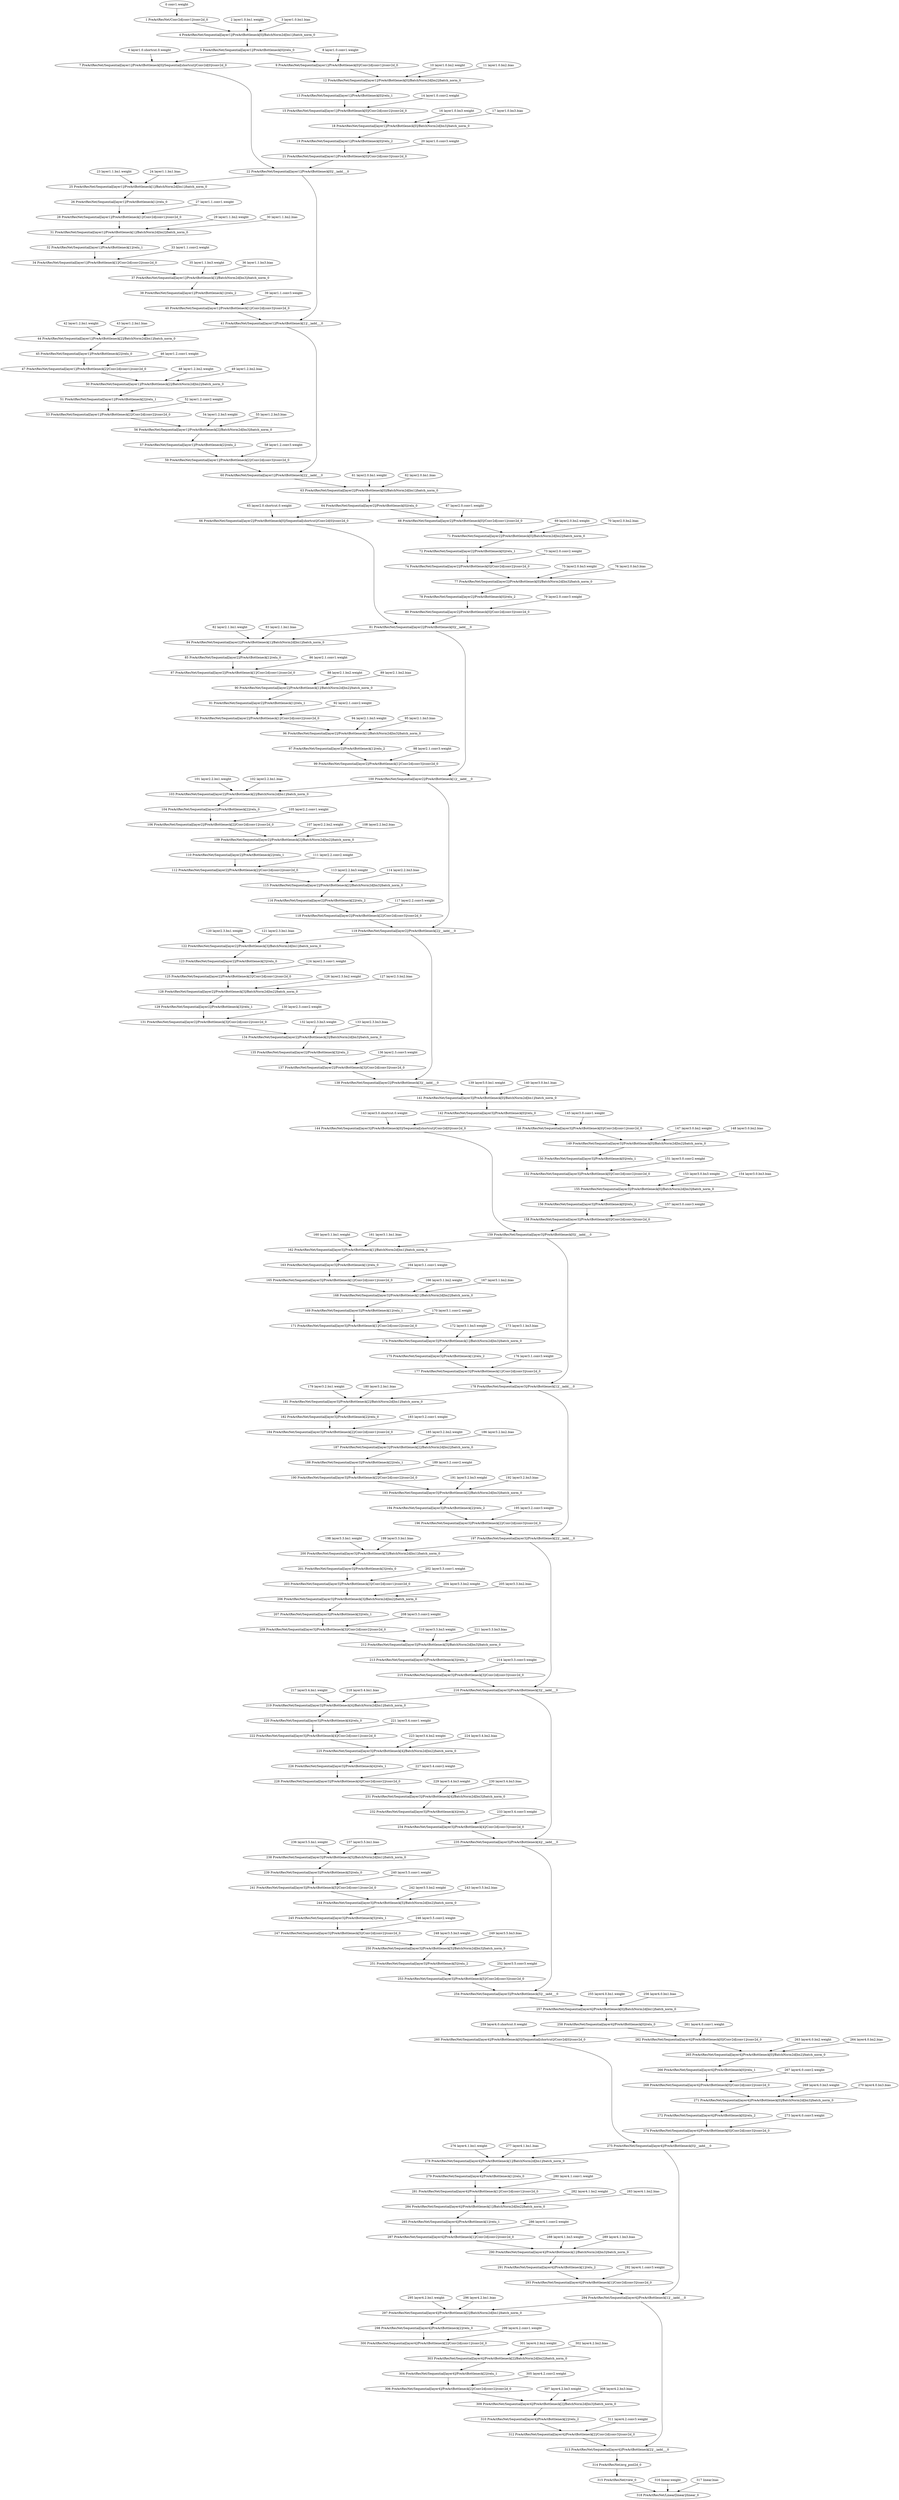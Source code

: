 strict digraph  {
"0 conv1.weight" [id=0, type=nncf_model_const];
"1 PreActResNet/Conv2d[conv1]/conv2d_0" [id=1, type=conv2d];
"2 layer1.0.bn1.weight" [id=2, type=nncf_model_const];
"3 layer1.0.bn1.bias" [id=3, type=nncf_model_const];
"4 PreActResNet/Sequential[layer1]/PreActBottleneck[0]/BatchNorm2d[bn1]/batch_norm_0" [id=4, type=batch_norm];
"5 PreActResNet/Sequential[layer1]/PreActBottleneck[0]/relu_0" [id=5, type=relu];
"6 layer1.0.shortcut.0.weight" [id=6, type=nncf_model_const];
"7 PreActResNet/Sequential[layer1]/PreActBottleneck[0]/Sequential[shortcut]/Conv2d[0]/conv2d_0" [id=7, type=conv2d];
"8 layer1.0.conv1.weight" [id=8, type=nncf_model_const];
"9 PreActResNet/Sequential[layer1]/PreActBottleneck[0]/Conv2d[conv1]/conv2d_0" [id=9, type=conv2d];
"10 layer1.0.bn2.weight" [id=10, type=nncf_model_const];
"11 layer1.0.bn2.bias" [id=11, type=nncf_model_const];
"12 PreActResNet/Sequential[layer1]/PreActBottleneck[0]/BatchNorm2d[bn2]/batch_norm_0" [id=12, type=batch_norm];
"13 PreActResNet/Sequential[layer1]/PreActBottleneck[0]/relu_1" [id=13, type=relu];
"14 layer1.0.conv2.weight" [id=14, type=nncf_model_const];
"15 PreActResNet/Sequential[layer1]/PreActBottleneck[0]/Conv2d[conv2]/conv2d_0" [id=15, type=conv2d];
"16 layer1.0.bn3.weight" [id=16, type=nncf_model_const];
"17 layer1.0.bn3.bias" [id=17, type=nncf_model_const];
"18 PreActResNet/Sequential[layer1]/PreActBottleneck[0]/BatchNorm2d[bn3]/batch_norm_0" [id=18, type=batch_norm];
"19 PreActResNet/Sequential[layer1]/PreActBottleneck[0]/relu_2" [id=19, type=relu];
"20 layer1.0.conv3.weight" [id=20, type=nncf_model_const];
"21 PreActResNet/Sequential[layer1]/PreActBottleneck[0]/Conv2d[conv3]/conv2d_0" [id=21, type=conv2d];
"22 PreActResNet/Sequential[layer1]/PreActBottleneck[0]/__iadd___0" [id=22, type=__iadd__];
"23 layer1.1.bn1.weight" [id=23, type=nncf_model_const];
"24 layer1.1.bn1.bias" [id=24, type=nncf_model_const];
"25 PreActResNet/Sequential[layer1]/PreActBottleneck[1]/BatchNorm2d[bn1]/batch_norm_0" [id=25, type=batch_norm];
"26 PreActResNet/Sequential[layer1]/PreActBottleneck[1]/relu_0" [id=26, type=relu];
"27 layer1.1.conv1.weight" [id=27, type=nncf_model_const];
"28 PreActResNet/Sequential[layer1]/PreActBottleneck[1]/Conv2d[conv1]/conv2d_0" [id=28, type=conv2d];
"29 layer1.1.bn2.weight" [id=29, type=nncf_model_const];
"30 layer1.1.bn2.bias" [id=30, type=nncf_model_const];
"31 PreActResNet/Sequential[layer1]/PreActBottleneck[1]/BatchNorm2d[bn2]/batch_norm_0" [id=31, type=batch_norm];
"32 PreActResNet/Sequential[layer1]/PreActBottleneck[1]/relu_1" [id=32, type=relu];
"33 layer1.1.conv2.weight" [id=33, type=nncf_model_const];
"34 PreActResNet/Sequential[layer1]/PreActBottleneck[1]/Conv2d[conv2]/conv2d_0" [id=34, type=conv2d];
"35 layer1.1.bn3.weight" [id=35, type=nncf_model_const];
"36 layer1.1.bn3.bias" [id=36, type=nncf_model_const];
"37 PreActResNet/Sequential[layer1]/PreActBottleneck[1]/BatchNorm2d[bn3]/batch_norm_0" [id=37, type=batch_norm];
"38 PreActResNet/Sequential[layer1]/PreActBottleneck[1]/relu_2" [id=38, type=relu];
"39 layer1.1.conv3.weight" [id=39, type=nncf_model_const];
"40 PreActResNet/Sequential[layer1]/PreActBottleneck[1]/Conv2d[conv3]/conv2d_0" [id=40, type=conv2d];
"41 PreActResNet/Sequential[layer1]/PreActBottleneck[1]/__iadd___0" [id=41, type=__iadd__];
"42 layer1.2.bn1.weight" [id=42, type=nncf_model_const];
"43 layer1.2.bn1.bias" [id=43, type=nncf_model_const];
"44 PreActResNet/Sequential[layer1]/PreActBottleneck[2]/BatchNorm2d[bn1]/batch_norm_0" [id=44, type=batch_norm];
"45 PreActResNet/Sequential[layer1]/PreActBottleneck[2]/relu_0" [id=45, type=relu];
"46 layer1.2.conv1.weight" [id=46, type=nncf_model_const];
"47 PreActResNet/Sequential[layer1]/PreActBottleneck[2]/Conv2d[conv1]/conv2d_0" [id=47, type=conv2d];
"48 layer1.2.bn2.weight" [id=48, type=nncf_model_const];
"49 layer1.2.bn2.bias" [id=49, type=nncf_model_const];
"50 PreActResNet/Sequential[layer1]/PreActBottleneck[2]/BatchNorm2d[bn2]/batch_norm_0" [id=50, type=batch_norm];
"51 PreActResNet/Sequential[layer1]/PreActBottleneck[2]/relu_1" [id=51, type=relu];
"52 layer1.2.conv2.weight" [id=52, type=nncf_model_const];
"53 PreActResNet/Sequential[layer1]/PreActBottleneck[2]/Conv2d[conv2]/conv2d_0" [id=53, type=conv2d];
"54 layer1.2.bn3.weight" [id=54, type=nncf_model_const];
"55 layer1.2.bn3.bias" [id=55, type=nncf_model_const];
"56 PreActResNet/Sequential[layer1]/PreActBottleneck[2]/BatchNorm2d[bn3]/batch_norm_0" [id=56, type=batch_norm];
"57 PreActResNet/Sequential[layer1]/PreActBottleneck[2]/relu_2" [id=57, type=relu];
"58 layer1.2.conv3.weight" [id=58, type=nncf_model_const];
"59 PreActResNet/Sequential[layer1]/PreActBottleneck[2]/Conv2d[conv3]/conv2d_0" [id=59, type=conv2d];
"60 PreActResNet/Sequential[layer1]/PreActBottleneck[2]/__iadd___0" [id=60, type=__iadd__];
"61 layer2.0.bn1.weight" [id=61, type=nncf_model_const];
"62 layer2.0.bn1.bias" [id=62, type=nncf_model_const];
"63 PreActResNet/Sequential[layer2]/PreActBottleneck[0]/BatchNorm2d[bn1]/batch_norm_0" [id=63, type=batch_norm];
"64 PreActResNet/Sequential[layer2]/PreActBottleneck[0]/relu_0" [id=64, type=relu];
"65 layer2.0.shortcut.0.weight" [id=65, type=nncf_model_const];
"66 PreActResNet/Sequential[layer2]/PreActBottleneck[0]/Sequential[shortcut]/Conv2d[0]/conv2d_0" [id=66, type=conv2d];
"67 layer2.0.conv1.weight" [id=67, type=nncf_model_const];
"68 PreActResNet/Sequential[layer2]/PreActBottleneck[0]/Conv2d[conv1]/conv2d_0" [id=68, type=conv2d];
"69 layer2.0.bn2.weight" [id=69, type=nncf_model_const];
"70 layer2.0.bn2.bias" [id=70, type=nncf_model_const];
"71 PreActResNet/Sequential[layer2]/PreActBottleneck[0]/BatchNorm2d[bn2]/batch_norm_0" [id=71, type=batch_norm];
"72 PreActResNet/Sequential[layer2]/PreActBottleneck[0]/relu_1" [id=72, type=relu];
"73 layer2.0.conv2.weight" [id=73, type=nncf_model_const];
"74 PreActResNet/Sequential[layer2]/PreActBottleneck[0]/Conv2d[conv2]/conv2d_0" [id=74, type=conv2d];
"75 layer2.0.bn3.weight" [id=75, type=nncf_model_const];
"76 layer2.0.bn3.bias" [id=76, type=nncf_model_const];
"77 PreActResNet/Sequential[layer2]/PreActBottleneck[0]/BatchNorm2d[bn3]/batch_norm_0" [id=77, type=batch_norm];
"78 PreActResNet/Sequential[layer2]/PreActBottleneck[0]/relu_2" [id=78, type=relu];
"79 layer2.0.conv3.weight" [id=79, type=nncf_model_const];
"80 PreActResNet/Sequential[layer2]/PreActBottleneck[0]/Conv2d[conv3]/conv2d_0" [id=80, type=conv2d];
"81 PreActResNet/Sequential[layer2]/PreActBottleneck[0]/__iadd___0" [id=81, type=__iadd__];
"82 layer2.1.bn1.weight" [id=82, type=nncf_model_const];
"83 layer2.1.bn1.bias" [id=83, type=nncf_model_const];
"84 PreActResNet/Sequential[layer2]/PreActBottleneck[1]/BatchNorm2d[bn1]/batch_norm_0" [id=84, type=batch_norm];
"85 PreActResNet/Sequential[layer2]/PreActBottleneck[1]/relu_0" [id=85, type=relu];
"86 layer2.1.conv1.weight" [id=86, type=nncf_model_const];
"87 PreActResNet/Sequential[layer2]/PreActBottleneck[1]/Conv2d[conv1]/conv2d_0" [id=87, type=conv2d];
"88 layer2.1.bn2.weight" [id=88, type=nncf_model_const];
"89 layer2.1.bn2.bias" [id=89, type=nncf_model_const];
"90 PreActResNet/Sequential[layer2]/PreActBottleneck[1]/BatchNorm2d[bn2]/batch_norm_0" [id=90, type=batch_norm];
"91 PreActResNet/Sequential[layer2]/PreActBottleneck[1]/relu_1" [id=91, type=relu];
"92 layer2.1.conv2.weight" [id=92, type=nncf_model_const];
"93 PreActResNet/Sequential[layer2]/PreActBottleneck[1]/Conv2d[conv2]/conv2d_0" [id=93, type=conv2d];
"94 layer2.1.bn3.weight" [id=94, type=nncf_model_const];
"95 layer2.1.bn3.bias" [id=95, type=nncf_model_const];
"96 PreActResNet/Sequential[layer2]/PreActBottleneck[1]/BatchNorm2d[bn3]/batch_norm_0" [id=96, type=batch_norm];
"97 PreActResNet/Sequential[layer2]/PreActBottleneck[1]/relu_2" [id=97, type=relu];
"98 layer2.1.conv3.weight" [id=98, type=nncf_model_const];
"99 PreActResNet/Sequential[layer2]/PreActBottleneck[1]/Conv2d[conv3]/conv2d_0" [id=99, type=conv2d];
"100 PreActResNet/Sequential[layer2]/PreActBottleneck[1]/__iadd___0" [id=100, type=__iadd__];
"101 layer2.2.bn1.weight" [id=101, type=nncf_model_const];
"102 layer2.2.bn1.bias" [id=102, type=nncf_model_const];
"103 PreActResNet/Sequential[layer2]/PreActBottleneck[2]/BatchNorm2d[bn1]/batch_norm_0" [id=103, type=batch_norm];
"104 PreActResNet/Sequential[layer2]/PreActBottleneck[2]/relu_0" [id=104, type=relu];
"105 layer2.2.conv1.weight" [id=105, type=nncf_model_const];
"106 PreActResNet/Sequential[layer2]/PreActBottleneck[2]/Conv2d[conv1]/conv2d_0" [id=106, type=conv2d];
"107 layer2.2.bn2.weight" [id=107, type=nncf_model_const];
"108 layer2.2.bn2.bias" [id=108, type=nncf_model_const];
"109 PreActResNet/Sequential[layer2]/PreActBottleneck[2]/BatchNorm2d[bn2]/batch_norm_0" [id=109, type=batch_norm];
"110 PreActResNet/Sequential[layer2]/PreActBottleneck[2]/relu_1" [id=110, type=relu];
"111 layer2.2.conv2.weight" [id=111, type=nncf_model_const];
"112 PreActResNet/Sequential[layer2]/PreActBottleneck[2]/Conv2d[conv2]/conv2d_0" [id=112, type=conv2d];
"113 layer2.2.bn3.weight" [id=113, type=nncf_model_const];
"114 layer2.2.bn3.bias" [id=114, type=nncf_model_const];
"115 PreActResNet/Sequential[layer2]/PreActBottleneck[2]/BatchNorm2d[bn3]/batch_norm_0" [id=115, type=batch_norm];
"116 PreActResNet/Sequential[layer2]/PreActBottleneck[2]/relu_2" [id=116, type=relu];
"117 layer2.2.conv3.weight" [id=117, type=nncf_model_const];
"118 PreActResNet/Sequential[layer2]/PreActBottleneck[2]/Conv2d[conv3]/conv2d_0" [id=118, type=conv2d];
"119 PreActResNet/Sequential[layer2]/PreActBottleneck[2]/__iadd___0" [id=119, type=__iadd__];
"120 layer2.3.bn1.weight" [id=120, type=nncf_model_const];
"121 layer2.3.bn1.bias" [id=121, type=nncf_model_const];
"122 PreActResNet/Sequential[layer2]/PreActBottleneck[3]/BatchNorm2d[bn1]/batch_norm_0" [id=122, type=batch_norm];
"123 PreActResNet/Sequential[layer2]/PreActBottleneck[3]/relu_0" [id=123, type=relu];
"124 layer2.3.conv1.weight" [id=124, type=nncf_model_const];
"125 PreActResNet/Sequential[layer2]/PreActBottleneck[3]/Conv2d[conv1]/conv2d_0" [id=125, type=conv2d];
"126 layer2.3.bn2.weight" [id=126, type=nncf_model_const];
"127 layer2.3.bn2.bias" [id=127, type=nncf_model_const];
"128 PreActResNet/Sequential[layer2]/PreActBottleneck[3]/BatchNorm2d[bn2]/batch_norm_0" [id=128, type=batch_norm];
"129 PreActResNet/Sequential[layer2]/PreActBottleneck[3]/relu_1" [id=129, type=relu];
"130 layer2.3.conv2.weight" [id=130, type=nncf_model_const];
"131 PreActResNet/Sequential[layer2]/PreActBottleneck[3]/Conv2d[conv2]/conv2d_0" [id=131, type=conv2d];
"132 layer2.3.bn3.weight" [id=132, type=nncf_model_const];
"133 layer2.3.bn3.bias" [id=133, type=nncf_model_const];
"134 PreActResNet/Sequential[layer2]/PreActBottleneck[3]/BatchNorm2d[bn3]/batch_norm_0" [id=134, type=batch_norm];
"135 PreActResNet/Sequential[layer2]/PreActBottleneck[3]/relu_2" [id=135, type=relu];
"136 layer2.3.conv3.weight" [id=136, type=nncf_model_const];
"137 PreActResNet/Sequential[layer2]/PreActBottleneck[3]/Conv2d[conv3]/conv2d_0" [id=137, type=conv2d];
"138 PreActResNet/Sequential[layer2]/PreActBottleneck[3]/__iadd___0" [id=138, type=__iadd__];
"139 layer3.0.bn1.weight" [id=139, type=nncf_model_const];
"140 layer3.0.bn1.bias" [id=140, type=nncf_model_const];
"141 PreActResNet/Sequential[layer3]/PreActBottleneck[0]/BatchNorm2d[bn1]/batch_norm_0" [id=141, type=batch_norm];
"142 PreActResNet/Sequential[layer3]/PreActBottleneck[0]/relu_0" [id=142, type=relu];
"143 layer3.0.shortcut.0.weight" [id=143, type=nncf_model_const];
"144 PreActResNet/Sequential[layer3]/PreActBottleneck[0]/Sequential[shortcut]/Conv2d[0]/conv2d_0" [id=144, type=conv2d];
"145 layer3.0.conv1.weight" [id=145, type=nncf_model_const];
"146 PreActResNet/Sequential[layer3]/PreActBottleneck[0]/Conv2d[conv1]/conv2d_0" [id=146, type=conv2d];
"147 layer3.0.bn2.weight" [id=147, type=nncf_model_const];
"148 layer3.0.bn2.bias" [id=148, type=nncf_model_const];
"149 PreActResNet/Sequential[layer3]/PreActBottleneck[0]/BatchNorm2d[bn2]/batch_norm_0" [id=149, type=batch_norm];
"150 PreActResNet/Sequential[layer3]/PreActBottleneck[0]/relu_1" [id=150, type=relu];
"151 layer3.0.conv2.weight" [id=151, type=nncf_model_const];
"152 PreActResNet/Sequential[layer3]/PreActBottleneck[0]/Conv2d[conv2]/conv2d_0" [id=152, type=conv2d];
"153 layer3.0.bn3.weight" [id=153, type=nncf_model_const];
"154 layer3.0.bn3.bias" [id=154, type=nncf_model_const];
"155 PreActResNet/Sequential[layer3]/PreActBottleneck[0]/BatchNorm2d[bn3]/batch_norm_0" [id=155, type=batch_norm];
"156 PreActResNet/Sequential[layer3]/PreActBottleneck[0]/relu_2" [id=156, type=relu];
"157 layer3.0.conv3.weight" [id=157, type=nncf_model_const];
"158 PreActResNet/Sequential[layer3]/PreActBottleneck[0]/Conv2d[conv3]/conv2d_0" [id=158, type=conv2d];
"159 PreActResNet/Sequential[layer3]/PreActBottleneck[0]/__iadd___0" [id=159, type=__iadd__];
"160 layer3.1.bn1.weight" [id=160, type=nncf_model_const];
"161 layer3.1.bn1.bias" [id=161, type=nncf_model_const];
"162 PreActResNet/Sequential[layer3]/PreActBottleneck[1]/BatchNorm2d[bn1]/batch_norm_0" [id=162, type=batch_norm];
"163 PreActResNet/Sequential[layer3]/PreActBottleneck[1]/relu_0" [id=163, type=relu];
"164 layer3.1.conv1.weight" [id=164, type=nncf_model_const];
"165 PreActResNet/Sequential[layer3]/PreActBottleneck[1]/Conv2d[conv1]/conv2d_0" [id=165, type=conv2d];
"166 layer3.1.bn2.weight" [id=166, type=nncf_model_const];
"167 layer3.1.bn2.bias" [id=167, type=nncf_model_const];
"168 PreActResNet/Sequential[layer3]/PreActBottleneck[1]/BatchNorm2d[bn2]/batch_norm_0" [id=168, type=batch_norm];
"169 PreActResNet/Sequential[layer3]/PreActBottleneck[1]/relu_1" [id=169, type=relu];
"170 layer3.1.conv2.weight" [id=170, type=nncf_model_const];
"171 PreActResNet/Sequential[layer3]/PreActBottleneck[1]/Conv2d[conv2]/conv2d_0" [id=171, type=conv2d];
"172 layer3.1.bn3.weight" [id=172, type=nncf_model_const];
"173 layer3.1.bn3.bias" [id=173, type=nncf_model_const];
"174 PreActResNet/Sequential[layer3]/PreActBottleneck[1]/BatchNorm2d[bn3]/batch_norm_0" [id=174, type=batch_norm];
"175 PreActResNet/Sequential[layer3]/PreActBottleneck[1]/relu_2" [id=175, type=relu];
"176 layer3.1.conv3.weight" [id=176, type=nncf_model_const];
"177 PreActResNet/Sequential[layer3]/PreActBottleneck[1]/Conv2d[conv3]/conv2d_0" [id=177, type=conv2d];
"178 PreActResNet/Sequential[layer3]/PreActBottleneck[1]/__iadd___0" [id=178, type=__iadd__];
"179 layer3.2.bn1.weight" [id=179, type=nncf_model_const];
"180 layer3.2.bn1.bias" [id=180, type=nncf_model_const];
"181 PreActResNet/Sequential[layer3]/PreActBottleneck[2]/BatchNorm2d[bn1]/batch_norm_0" [id=181, type=batch_norm];
"182 PreActResNet/Sequential[layer3]/PreActBottleneck[2]/relu_0" [id=182, type=relu];
"183 layer3.2.conv1.weight" [id=183, type=nncf_model_const];
"184 PreActResNet/Sequential[layer3]/PreActBottleneck[2]/Conv2d[conv1]/conv2d_0" [id=184, type=conv2d];
"185 layer3.2.bn2.weight" [id=185, type=nncf_model_const];
"186 layer3.2.bn2.bias" [id=186, type=nncf_model_const];
"187 PreActResNet/Sequential[layer3]/PreActBottleneck[2]/BatchNorm2d[bn2]/batch_norm_0" [id=187, type=batch_norm];
"188 PreActResNet/Sequential[layer3]/PreActBottleneck[2]/relu_1" [id=188, type=relu];
"189 layer3.2.conv2.weight" [id=189, type=nncf_model_const];
"190 PreActResNet/Sequential[layer3]/PreActBottleneck[2]/Conv2d[conv2]/conv2d_0" [id=190, type=conv2d];
"191 layer3.2.bn3.weight" [id=191, type=nncf_model_const];
"192 layer3.2.bn3.bias" [id=192, type=nncf_model_const];
"193 PreActResNet/Sequential[layer3]/PreActBottleneck[2]/BatchNorm2d[bn3]/batch_norm_0" [id=193, type=batch_norm];
"194 PreActResNet/Sequential[layer3]/PreActBottleneck[2]/relu_2" [id=194, type=relu];
"195 layer3.2.conv3.weight" [id=195, type=nncf_model_const];
"196 PreActResNet/Sequential[layer3]/PreActBottleneck[2]/Conv2d[conv3]/conv2d_0" [id=196, type=conv2d];
"197 PreActResNet/Sequential[layer3]/PreActBottleneck[2]/__iadd___0" [id=197, type=__iadd__];
"198 layer3.3.bn1.weight" [id=198, type=nncf_model_const];
"199 layer3.3.bn1.bias" [id=199, type=nncf_model_const];
"200 PreActResNet/Sequential[layer3]/PreActBottleneck[3]/BatchNorm2d[bn1]/batch_norm_0" [id=200, type=batch_norm];
"201 PreActResNet/Sequential[layer3]/PreActBottleneck[3]/relu_0" [id=201, type=relu];
"202 layer3.3.conv1.weight" [id=202, type=nncf_model_const];
"203 PreActResNet/Sequential[layer3]/PreActBottleneck[3]/Conv2d[conv1]/conv2d_0" [id=203, type=conv2d];
"204 layer3.3.bn2.weight" [id=204, type=nncf_model_const];
"205 layer3.3.bn2.bias" [id=205, type=nncf_model_const];
"206 PreActResNet/Sequential[layer3]/PreActBottleneck[3]/BatchNorm2d[bn2]/batch_norm_0" [id=206, type=batch_norm];
"207 PreActResNet/Sequential[layer3]/PreActBottleneck[3]/relu_1" [id=207, type=relu];
"208 layer3.3.conv2.weight" [id=208, type=nncf_model_const];
"209 PreActResNet/Sequential[layer3]/PreActBottleneck[3]/Conv2d[conv2]/conv2d_0" [id=209, type=conv2d];
"210 layer3.3.bn3.weight" [id=210, type=nncf_model_const];
"211 layer3.3.bn3.bias" [id=211, type=nncf_model_const];
"212 PreActResNet/Sequential[layer3]/PreActBottleneck[3]/BatchNorm2d[bn3]/batch_norm_0" [id=212, type=batch_norm];
"213 PreActResNet/Sequential[layer3]/PreActBottleneck[3]/relu_2" [id=213, type=relu];
"214 layer3.3.conv3.weight" [id=214, type=nncf_model_const];
"215 PreActResNet/Sequential[layer3]/PreActBottleneck[3]/Conv2d[conv3]/conv2d_0" [id=215, type=conv2d];
"216 PreActResNet/Sequential[layer3]/PreActBottleneck[3]/__iadd___0" [id=216, type=__iadd__];
"217 layer3.4.bn1.weight" [id=217, type=nncf_model_const];
"218 layer3.4.bn1.bias" [id=218, type=nncf_model_const];
"219 PreActResNet/Sequential[layer3]/PreActBottleneck[4]/BatchNorm2d[bn1]/batch_norm_0" [id=219, type=batch_norm];
"220 PreActResNet/Sequential[layer3]/PreActBottleneck[4]/relu_0" [id=220, type=relu];
"221 layer3.4.conv1.weight" [id=221, type=nncf_model_const];
"222 PreActResNet/Sequential[layer3]/PreActBottleneck[4]/Conv2d[conv1]/conv2d_0" [id=222, type=conv2d];
"223 layer3.4.bn2.weight" [id=223, type=nncf_model_const];
"224 layer3.4.bn2.bias" [id=224, type=nncf_model_const];
"225 PreActResNet/Sequential[layer3]/PreActBottleneck[4]/BatchNorm2d[bn2]/batch_norm_0" [id=225, type=batch_norm];
"226 PreActResNet/Sequential[layer3]/PreActBottleneck[4]/relu_1" [id=226, type=relu];
"227 layer3.4.conv2.weight" [id=227, type=nncf_model_const];
"228 PreActResNet/Sequential[layer3]/PreActBottleneck[4]/Conv2d[conv2]/conv2d_0" [id=228, type=conv2d];
"229 layer3.4.bn3.weight" [id=229, type=nncf_model_const];
"230 layer3.4.bn3.bias" [id=230, type=nncf_model_const];
"231 PreActResNet/Sequential[layer3]/PreActBottleneck[4]/BatchNorm2d[bn3]/batch_norm_0" [id=231, type=batch_norm];
"232 PreActResNet/Sequential[layer3]/PreActBottleneck[4]/relu_2" [id=232, type=relu];
"233 layer3.4.conv3.weight" [id=233, type=nncf_model_const];
"234 PreActResNet/Sequential[layer3]/PreActBottleneck[4]/Conv2d[conv3]/conv2d_0" [id=234, type=conv2d];
"235 PreActResNet/Sequential[layer3]/PreActBottleneck[4]/__iadd___0" [id=235, type=__iadd__];
"236 layer3.5.bn1.weight" [id=236, type=nncf_model_const];
"237 layer3.5.bn1.bias" [id=237, type=nncf_model_const];
"238 PreActResNet/Sequential[layer3]/PreActBottleneck[5]/BatchNorm2d[bn1]/batch_norm_0" [id=238, type=batch_norm];
"239 PreActResNet/Sequential[layer3]/PreActBottleneck[5]/relu_0" [id=239, type=relu];
"240 layer3.5.conv1.weight" [id=240, type=nncf_model_const];
"241 PreActResNet/Sequential[layer3]/PreActBottleneck[5]/Conv2d[conv1]/conv2d_0" [id=241, type=conv2d];
"242 layer3.5.bn2.weight" [id=242, type=nncf_model_const];
"243 layer3.5.bn2.bias" [id=243, type=nncf_model_const];
"244 PreActResNet/Sequential[layer3]/PreActBottleneck[5]/BatchNorm2d[bn2]/batch_norm_0" [id=244, type=batch_norm];
"245 PreActResNet/Sequential[layer3]/PreActBottleneck[5]/relu_1" [id=245, type=relu];
"246 layer3.5.conv2.weight" [id=246, type=nncf_model_const];
"247 PreActResNet/Sequential[layer3]/PreActBottleneck[5]/Conv2d[conv2]/conv2d_0" [id=247, type=conv2d];
"248 layer3.5.bn3.weight" [id=248, type=nncf_model_const];
"249 layer3.5.bn3.bias" [id=249, type=nncf_model_const];
"250 PreActResNet/Sequential[layer3]/PreActBottleneck[5]/BatchNorm2d[bn3]/batch_norm_0" [id=250, type=batch_norm];
"251 PreActResNet/Sequential[layer3]/PreActBottleneck[5]/relu_2" [id=251, type=relu];
"252 layer3.5.conv3.weight" [id=252, type=nncf_model_const];
"253 PreActResNet/Sequential[layer3]/PreActBottleneck[5]/Conv2d[conv3]/conv2d_0" [id=253, type=conv2d];
"254 PreActResNet/Sequential[layer3]/PreActBottleneck[5]/__iadd___0" [id=254, type=__iadd__];
"255 layer4.0.bn1.weight" [id=255, type=nncf_model_const];
"256 layer4.0.bn1.bias" [id=256, type=nncf_model_const];
"257 PreActResNet/Sequential[layer4]/PreActBottleneck[0]/BatchNorm2d[bn1]/batch_norm_0" [id=257, type=batch_norm];
"258 PreActResNet/Sequential[layer4]/PreActBottleneck[0]/relu_0" [id=258, type=relu];
"259 layer4.0.shortcut.0.weight" [id=259, type=nncf_model_const];
"260 PreActResNet/Sequential[layer4]/PreActBottleneck[0]/Sequential[shortcut]/Conv2d[0]/conv2d_0" [id=260, type=conv2d];
"261 layer4.0.conv1.weight" [id=261, type=nncf_model_const];
"262 PreActResNet/Sequential[layer4]/PreActBottleneck[0]/Conv2d[conv1]/conv2d_0" [id=262, type=conv2d];
"263 layer4.0.bn2.weight" [id=263, type=nncf_model_const];
"264 layer4.0.bn2.bias" [id=264, type=nncf_model_const];
"265 PreActResNet/Sequential[layer4]/PreActBottleneck[0]/BatchNorm2d[bn2]/batch_norm_0" [id=265, type=batch_norm];
"266 PreActResNet/Sequential[layer4]/PreActBottleneck[0]/relu_1" [id=266, type=relu];
"267 layer4.0.conv2.weight" [id=267, type=nncf_model_const];
"268 PreActResNet/Sequential[layer4]/PreActBottleneck[0]/Conv2d[conv2]/conv2d_0" [id=268, type=conv2d];
"269 layer4.0.bn3.weight" [id=269, type=nncf_model_const];
"270 layer4.0.bn3.bias" [id=270, type=nncf_model_const];
"271 PreActResNet/Sequential[layer4]/PreActBottleneck[0]/BatchNorm2d[bn3]/batch_norm_0" [id=271, type=batch_norm];
"272 PreActResNet/Sequential[layer4]/PreActBottleneck[0]/relu_2" [id=272, type=relu];
"273 layer4.0.conv3.weight" [id=273, type=nncf_model_const];
"274 PreActResNet/Sequential[layer4]/PreActBottleneck[0]/Conv2d[conv3]/conv2d_0" [id=274, type=conv2d];
"275 PreActResNet/Sequential[layer4]/PreActBottleneck[0]/__iadd___0" [id=275, type=__iadd__];
"276 layer4.1.bn1.weight" [id=276, type=nncf_model_const];
"277 layer4.1.bn1.bias" [id=277, type=nncf_model_const];
"278 PreActResNet/Sequential[layer4]/PreActBottleneck[1]/BatchNorm2d[bn1]/batch_norm_0" [id=278, type=batch_norm];
"279 PreActResNet/Sequential[layer4]/PreActBottleneck[1]/relu_0" [id=279, type=relu];
"280 layer4.1.conv1.weight" [id=280, type=nncf_model_const];
"281 PreActResNet/Sequential[layer4]/PreActBottleneck[1]/Conv2d[conv1]/conv2d_0" [id=281, type=conv2d];
"282 layer4.1.bn2.weight" [id=282, type=nncf_model_const];
"283 layer4.1.bn2.bias" [id=283, type=nncf_model_const];
"284 PreActResNet/Sequential[layer4]/PreActBottleneck[1]/BatchNorm2d[bn2]/batch_norm_0" [id=284, type=batch_norm];
"285 PreActResNet/Sequential[layer4]/PreActBottleneck[1]/relu_1" [id=285, type=relu];
"286 layer4.1.conv2.weight" [id=286, type=nncf_model_const];
"287 PreActResNet/Sequential[layer4]/PreActBottleneck[1]/Conv2d[conv2]/conv2d_0" [id=287, type=conv2d];
"288 layer4.1.bn3.weight" [id=288, type=nncf_model_const];
"289 layer4.1.bn3.bias" [id=289, type=nncf_model_const];
"290 PreActResNet/Sequential[layer4]/PreActBottleneck[1]/BatchNorm2d[bn3]/batch_norm_0" [id=290, type=batch_norm];
"291 PreActResNet/Sequential[layer4]/PreActBottleneck[1]/relu_2" [id=291, type=relu];
"292 layer4.1.conv3.weight" [id=292, type=nncf_model_const];
"293 PreActResNet/Sequential[layer4]/PreActBottleneck[1]/Conv2d[conv3]/conv2d_0" [id=293, type=conv2d];
"294 PreActResNet/Sequential[layer4]/PreActBottleneck[1]/__iadd___0" [id=294, type=__iadd__];
"295 layer4.2.bn1.weight" [id=295, type=nncf_model_const];
"296 layer4.2.bn1.bias" [id=296, type=nncf_model_const];
"297 PreActResNet/Sequential[layer4]/PreActBottleneck[2]/BatchNorm2d[bn1]/batch_norm_0" [id=297, type=batch_norm];
"298 PreActResNet/Sequential[layer4]/PreActBottleneck[2]/relu_0" [id=298, type=relu];
"299 layer4.2.conv1.weight" [id=299, type=nncf_model_const];
"300 PreActResNet/Sequential[layer4]/PreActBottleneck[2]/Conv2d[conv1]/conv2d_0" [id=300, type=conv2d];
"301 layer4.2.bn2.weight" [id=301, type=nncf_model_const];
"302 layer4.2.bn2.bias" [id=302, type=nncf_model_const];
"303 PreActResNet/Sequential[layer4]/PreActBottleneck[2]/BatchNorm2d[bn2]/batch_norm_0" [id=303, type=batch_norm];
"304 PreActResNet/Sequential[layer4]/PreActBottleneck[2]/relu_1" [id=304, type=relu];
"305 layer4.2.conv2.weight" [id=305, type=nncf_model_const];
"306 PreActResNet/Sequential[layer4]/PreActBottleneck[2]/Conv2d[conv2]/conv2d_0" [id=306, type=conv2d];
"307 layer4.2.bn3.weight" [id=307, type=nncf_model_const];
"308 layer4.2.bn3.bias" [id=308, type=nncf_model_const];
"309 PreActResNet/Sequential[layer4]/PreActBottleneck[2]/BatchNorm2d[bn3]/batch_norm_0" [id=309, type=batch_norm];
"310 PreActResNet/Sequential[layer4]/PreActBottleneck[2]/relu_2" [id=310, type=relu];
"311 layer4.2.conv3.weight" [id=311, type=nncf_model_const];
"312 PreActResNet/Sequential[layer4]/PreActBottleneck[2]/Conv2d[conv3]/conv2d_0" [id=312, type=conv2d];
"313 PreActResNet/Sequential[layer4]/PreActBottleneck[2]/__iadd___0" [id=313, type=__iadd__];
"314 PreActResNet/avg_pool2d_0" [id=314, type=avg_pool2d];
"315 PreActResNet/view_0" [id=315, type=view];
"316 linear.weight" [id=316, type=nncf_model_const];
"317 linear.bias" [id=317, type=nncf_model_const];
"318 PreActResNet/Linear[linear]/linear_0" [id=318, type=linear];
"0 conv1.weight" -> "1 PreActResNet/Conv2d[conv1]/conv2d_0";
"1 PreActResNet/Conv2d[conv1]/conv2d_0" -> "4 PreActResNet/Sequential[layer1]/PreActBottleneck[0]/BatchNorm2d[bn1]/batch_norm_0";
"2 layer1.0.bn1.weight" -> "4 PreActResNet/Sequential[layer1]/PreActBottleneck[0]/BatchNorm2d[bn1]/batch_norm_0";
"3 layer1.0.bn1.bias" -> "4 PreActResNet/Sequential[layer1]/PreActBottleneck[0]/BatchNorm2d[bn1]/batch_norm_0";
"4 PreActResNet/Sequential[layer1]/PreActBottleneck[0]/BatchNorm2d[bn1]/batch_norm_0" -> "5 PreActResNet/Sequential[layer1]/PreActBottleneck[0]/relu_0";
"5 PreActResNet/Sequential[layer1]/PreActBottleneck[0]/relu_0" -> "7 PreActResNet/Sequential[layer1]/PreActBottleneck[0]/Sequential[shortcut]/Conv2d[0]/conv2d_0";
"5 PreActResNet/Sequential[layer1]/PreActBottleneck[0]/relu_0" -> "9 PreActResNet/Sequential[layer1]/PreActBottleneck[0]/Conv2d[conv1]/conv2d_0";
"6 layer1.0.shortcut.0.weight" -> "7 PreActResNet/Sequential[layer1]/PreActBottleneck[0]/Sequential[shortcut]/Conv2d[0]/conv2d_0";
"7 PreActResNet/Sequential[layer1]/PreActBottleneck[0]/Sequential[shortcut]/Conv2d[0]/conv2d_0" -> "22 PreActResNet/Sequential[layer1]/PreActBottleneck[0]/__iadd___0";
"8 layer1.0.conv1.weight" -> "9 PreActResNet/Sequential[layer1]/PreActBottleneck[0]/Conv2d[conv1]/conv2d_0";
"9 PreActResNet/Sequential[layer1]/PreActBottleneck[0]/Conv2d[conv1]/conv2d_0" -> "12 PreActResNet/Sequential[layer1]/PreActBottleneck[0]/BatchNorm2d[bn2]/batch_norm_0";
"10 layer1.0.bn2.weight" -> "12 PreActResNet/Sequential[layer1]/PreActBottleneck[0]/BatchNorm2d[bn2]/batch_norm_0";
"11 layer1.0.bn2.bias" -> "12 PreActResNet/Sequential[layer1]/PreActBottleneck[0]/BatchNorm2d[bn2]/batch_norm_0";
"12 PreActResNet/Sequential[layer1]/PreActBottleneck[0]/BatchNorm2d[bn2]/batch_norm_0" -> "13 PreActResNet/Sequential[layer1]/PreActBottleneck[0]/relu_1";
"13 PreActResNet/Sequential[layer1]/PreActBottleneck[0]/relu_1" -> "15 PreActResNet/Sequential[layer1]/PreActBottleneck[0]/Conv2d[conv2]/conv2d_0";
"14 layer1.0.conv2.weight" -> "15 PreActResNet/Sequential[layer1]/PreActBottleneck[0]/Conv2d[conv2]/conv2d_0";
"15 PreActResNet/Sequential[layer1]/PreActBottleneck[0]/Conv2d[conv2]/conv2d_0" -> "18 PreActResNet/Sequential[layer1]/PreActBottleneck[0]/BatchNorm2d[bn3]/batch_norm_0";
"16 layer1.0.bn3.weight" -> "18 PreActResNet/Sequential[layer1]/PreActBottleneck[0]/BatchNorm2d[bn3]/batch_norm_0";
"17 layer1.0.bn3.bias" -> "18 PreActResNet/Sequential[layer1]/PreActBottleneck[0]/BatchNorm2d[bn3]/batch_norm_0";
"18 PreActResNet/Sequential[layer1]/PreActBottleneck[0]/BatchNorm2d[bn3]/batch_norm_0" -> "19 PreActResNet/Sequential[layer1]/PreActBottleneck[0]/relu_2";
"19 PreActResNet/Sequential[layer1]/PreActBottleneck[0]/relu_2" -> "21 PreActResNet/Sequential[layer1]/PreActBottleneck[0]/Conv2d[conv3]/conv2d_0";
"20 layer1.0.conv3.weight" -> "21 PreActResNet/Sequential[layer1]/PreActBottleneck[0]/Conv2d[conv3]/conv2d_0";
"21 PreActResNet/Sequential[layer1]/PreActBottleneck[0]/Conv2d[conv3]/conv2d_0" -> "22 PreActResNet/Sequential[layer1]/PreActBottleneck[0]/__iadd___0";
"22 PreActResNet/Sequential[layer1]/PreActBottleneck[0]/__iadd___0" -> "25 PreActResNet/Sequential[layer1]/PreActBottleneck[1]/BatchNorm2d[bn1]/batch_norm_0";
"22 PreActResNet/Sequential[layer1]/PreActBottleneck[0]/__iadd___0" -> "41 PreActResNet/Sequential[layer1]/PreActBottleneck[1]/__iadd___0";
"23 layer1.1.bn1.weight" -> "25 PreActResNet/Sequential[layer1]/PreActBottleneck[1]/BatchNorm2d[bn1]/batch_norm_0";
"24 layer1.1.bn1.bias" -> "25 PreActResNet/Sequential[layer1]/PreActBottleneck[1]/BatchNorm2d[bn1]/batch_norm_0";
"25 PreActResNet/Sequential[layer1]/PreActBottleneck[1]/BatchNorm2d[bn1]/batch_norm_0" -> "26 PreActResNet/Sequential[layer1]/PreActBottleneck[1]/relu_0";
"26 PreActResNet/Sequential[layer1]/PreActBottleneck[1]/relu_0" -> "28 PreActResNet/Sequential[layer1]/PreActBottleneck[1]/Conv2d[conv1]/conv2d_0";
"27 layer1.1.conv1.weight" -> "28 PreActResNet/Sequential[layer1]/PreActBottleneck[1]/Conv2d[conv1]/conv2d_0";
"28 PreActResNet/Sequential[layer1]/PreActBottleneck[1]/Conv2d[conv1]/conv2d_0" -> "31 PreActResNet/Sequential[layer1]/PreActBottleneck[1]/BatchNorm2d[bn2]/batch_norm_0";
"29 layer1.1.bn2.weight" -> "31 PreActResNet/Sequential[layer1]/PreActBottleneck[1]/BatchNorm2d[bn2]/batch_norm_0";
"30 layer1.1.bn2.bias" -> "31 PreActResNet/Sequential[layer1]/PreActBottleneck[1]/BatchNorm2d[bn2]/batch_norm_0";
"31 PreActResNet/Sequential[layer1]/PreActBottleneck[1]/BatchNorm2d[bn2]/batch_norm_0" -> "32 PreActResNet/Sequential[layer1]/PreActBottleneck[1]/relu_1";
"32 PreActResNet/Sequential[layer1]/PreActBottleneck[1]/relu_1" -> "34 PreActResNet/Sequential[layer1]/PreActBottleneck[1]/Conv2d[conv2]/conv2d_0";
"33 layer1.1.conv2.weight" -> "34 PreActResNet/Sequential[layer1]/PreActBottleneck[1]/Conv2d[conv2]/conv2d_0";
"34 PreActResNet/Sequential[layer1]/PreActBottleneck[1]/Conv2d[conv2]/conv2d_0" -> "37 PreActResNet/Sequential[layer1]/PreActBottleneck[1]/BatchNorm2d[bn3]/batch_norm_0";
"35 layer1.1.bn3.weight" -> "37 PreActResNet/Sequential[layer1]/PreActBottleneck[1]/BatchNorm2d[bn3]/batch_norm_0";
"36 layer1.1.bn3.bias" -> "37 PreActResNet/Sequential[layer1]/PreActBottleneck[1]/BatchNorm2d[bn3]/batch_norm_0";
"37 PreActResNet/Sequential[layer1]/PreActBottleneck[1]/BatchNorm2d[bn3]/batch_norm_0" -> "38 PreActResNet/Sequential[layer1]/PreActBottleneck[1]/relu_2";
"38 PreActResNet/Sequential[layer1]/PreActBottleneck[1]/relu_2" -> "40 PreActResNet/Sequential[layer1]/PreActBottleneck[1]/Conv2d[conv3]/conv2d_0";
"39 layer1.1.conv3.weight" -> "40 PreActResNet/Sequential[layer1]/PreActBottleneck[1]/Conv2d[conv3]/conv2d_0";
"40 PreActResNet/Sequential[layer1]/PreActBottleneck[1]/Conv2d[conv3]/conv2d_0" -> "41 PreActResNet/Sequential[layer1]/PreActBottleneck[1]/__iadd___0";
"41 PreActResNet/Sequential[layer1]/PreActBottleneck[1]/__iadd___0" -> "44 PreActResNet/Sequential[layer1]/PreActBottleneck[2]/BatchNorm2d[bn1]/batch_norm_0";
"41 PreActResNet/Sequential[layer1]/PreActBottleneck[1]/__iadd___0" -> "60 PreActResNet/Sequential[layer1]/PreActBottleneck[2]/__iadd___0";
"42 layer1.2.bn1.weight" -> "44 PreActResNet/Sequential[layer1]/PreActBottleneck[2]/BatchNorm2d[bn1]/batch_norm_0";
"43 layer1.2.bn1.bias" -> "44 PreActResNet/Sequential[layer1]/PreActBottleneck[2]/BatchNorm2d[bn1]/batch_norm_0";
"44 PreActResNet/Sequential[layer1]/PreActBottleneck[2]/BatchNorm2d[bn1]/batch_norm_0" -> "45 PreActResNet/Sequential[layer1]/PreActBottleneck[2]/relu_0";
"45 PreActResNet/Sequential[layer1]/PreActBottleneck[2]/relu_0" -> "47 PreActResNet/Sequential[layer1]/PreActBottleneck[2]/Conv2d[conv1]/conv2d_0";
"46 layer1.2.conv1.weight" -> "47 PreActResNet/Sequential[layer1]/PreActBottleneck[2]/Conv2d[conv1]/conv2d_0";
"47 PreActResNet/Sequential[layer1]/PreActBottleneck[2]/Conv2d[conv1]/conv2d_0" -> "50 PreActResNet/Sequential[layer1]/PreActBottleneck[2]/BatchNorm2d[bn2]/batch_norm_0";
"48 layer1.2.bn2.weight" -> "50 PreActResNet/Sequential[layer1]/PreActBottleneck[2]/BatchNorm2d[bn2]/batch_norm_0";
"49 layer1.2.bn2.bias" -> "50 PreActResNet/Sequential[layer1]/PreActBottleneck[2]/BatchNorm2d[bn2]/batch_norm_0";
"50 PreActResNet/Sequential[layer1]/PreActBottleneck[2]/BatchNorm2d[bn2]/batch_norm_0" -> "51 PreActResNet/Sequential[layer1]/PreActBottleneck[2]/relu_1";
"51 PreActResNet/Sequential[layer1]/PreActBottleneck[2]/relu_1" -> "53 PreActResNet/Sequential[layer1]/PreActBottleneck[2]/Conv2d[conv2]/conv2d_0";
"52 layer1.2.conv2.weight" -> "53 PreActResNet/Sequential[layer1]/PreActBottleneck[2]/Conv2d[conv2]/conv2d_0";
"53 PreActResNet/Sequential[layer1]/PreActBottleneck[2]/Conv2d[conv2]/conv2d_0" -> "56 PreActResNet/Sequential[layer1]/PreActBottleneck[2]/BatchNorm2d[bn3]/batch_norm_0";
"54 layer1.2.bn3.weight" -> "56 PreActResNet/Sequential[layer1]/PreActBottleneck[2]/BatchNorm2d[bn3]/batch_norm_0";
"55 layer1.2.bn3.bias" -> "56 PreActResNet/Sequential[layer1]/PreActBottleneck[2]/BatchNorm2d[bn3]/batch_norm_0";
"56 PreActResNet/Sequential[layer1]/PreActBottleneck[2]/BatchNorm2d[bn3]/batch_norm_0" -> "57 PreActResNet/Sequential[layer1]/PreActBottleneck[2]/relu_2";
"57 PreActResNet/Sequential[layer1]/PreActBottleneck[2]/relu_2" -> "59 PreActResNet/Sequential[layer1]/PreActBottleneck[2]/Conv2d[conv3]/conv2d_0";
"58 layer1.2.conv3.weight" -> "59 PreActResNet/Sequential[layer1]/PreActBottleneck[2]/Conv2d[conv3]/conv2d_0";
"59 PreActResNet/Sequential[layer1]/PreActBottleneck[2]/Conv2d[conv3]/conv2d_0" -> "60 PreActResNet/Sequential[layer1]/PreActBottleneck[2]/__iadd___0";
"60 PreActResNet/Sequential[layer1]/PreActBottleneck[2]/__iadd___0" -> "63 PreActResNet/Sequential[layer2]/PreActBottleneck[0]/BatchNorm2d[bn1]/batch_norm_0";
"61 layer2.0.bn1.weight" -> "63 PreActResNet/Sequential[layer2]/PreActBottleneck[0]/BatchNorm2d[bn1]/batch_norm_0";
"62 layer2.0.bn1.bias" -> "63 PreActResNet/Sequential[layer2]/PreActBottleneck[0]/BatchNorm2d[bn1]/batch_norm_0";
"63 PreActResNet/Sequential[layer2]/PreActBottleneck[0]/BatchNorm2d[bn1]/batch_norm_0" -> "64 PreActResNet/Sequential[layer2]/PreActBottleneck[0]/relu_0";
"64 PreActResNet/Sequential[layer2]/PreActBottleneck[0]/relu_0" -> "66 PreActResNet/Sequential[layer2]/PreActBottleneck[0]/Sequential[shortcut]/Conv2d[0]/conv2d_0";
"64 PreActResNet/Sequential[layer2]/PreActBottleneck[0]/relu_0" -> "68 PreActResNet/Sequential[layer2]/PreActBottleneck[0]/Conv2d[conv1]/conv2d_0";
"65 layer2.0.shortcut.0.weight" -> "66 PreActResNet/Sequential[layer2]/PreActBottleneck[0]/Sequential[shortcut]/Conv2d[0]/conv2d_0";
"66 PreActResNet/Sequential[layer2]/PreActBottleneck[0]/Sequential[shortcut]/Conv2d[0]/conv2d_0" -> "81 PreActResNet/Sequential[layer2]/PreActBottleneck[0]/__iadd___0";
"67 layer2.0.conv1.weight" -> "68 PreActResNet/Sequential[layer2]/PreActBottleneck[0]/Conv2d[conv1]/conv2d_0";
"68 PreActResNet/Sequential[layer2]/PreActBottleneck[0]/Conv2d[conv1]/conv2d_0" -> "71 PreActResNet/Sequential[layer2]/PreActBottleneck[0]/BatchNorm2d[bn2]/batch_norm_0";
"69 layer2.0.bn2.weight" -> "71 PreActResNet/Sequential[layer2]/PreActBottleneck[0]/BatchNorm2d[bn2]/batch_norm_0";
"70 layer2.0.bn2.bias" -> "71 PreActResNet/Sequential[layer2]/PreActBottleneck[0]/BatchNorm2d[bn2]/batch_norm_0";
"71 PreActResNet/Sequential[layer2]/PreActBottleneck[0]/BatchNorm2d[bn2]/batch_norm_0" -> "72 PreActResNet/Sequential[layer2]/PreActBottleneck[0]/relu_1";
"72 PreActResNet/Sequential[layer2]/PreActBottleneck[0]/relu_1" -> "74 PreActResNet/Sequential[layer2]/PreActBottleneck[0]/Conv2d[conv2]/conv2d_0";
"73 layer2.0.conv2.weight" -> "74 PreActResNet/Sequential[layer2]/PreActBottleneck[0]/Conv2d[conv2]/conv2d_0";
"74 PreActResNet/Sequential[layer2]/PreActBottleneck[0]/Conv2d[conv2]/conv2d_0" -> "77 PreActResNet/Sequential[layer2]/PreActBottleneck[0]/BatchNorm2d[bn3]/batch_norm_0";
"75 layer2.0.bn3.weight" -> "77 PreActResNet/Sequential[layer2]/PreActBottleneck[0]/BatchNorm2d[bn3]/batch_norm_0";
"76 layer2.0.bn3.bias" -> "77 PreActResNet/Sequential[layer2]/PreActBottleneck[0]/BatchNorm2d[bn3]/batch_norm_0";
"77 PreActResNet/Sequential[layer2]/PreActBottleneck[0]/BatchNorm2d[bn3]/batch_norm_0" -> "78 PreActResNet/Sequential[layer2]/PreActBottleneck[0]/relu_2";
"78 PreActResNet/Sequential[layer2]/PreActBottleneck[0]/relu_2" -> "80 PreActResNet/Sequential[layer2]/PreActBottleneck[0]/Conv2d[conv3]/conv2d_0";
"79 layer2.0.conv3.weight" -> "80 PreActResNet/Sequential[layer2]/PreActBottleneck[0]/Conv2d[conv3]/conv2d_0";
"80 PreActResNet/Sequential[layer2]/PreActBottleneck[0]/Conv2d[conv3]/conv2d_0" -> "81 PreActResNet/Sequential[layer2]/PreActBottleneck[0]/__iadd___0";
"81 PreActResNet/Sequential[layer2]/PreActBottleneck[0]/__iadd___0" -> "84 PreActResNet/Sequential[layer2]/PreActBottleneck[1]/BatchNorm2d[bn1]/batch_norm_0";
"81 PreActResNet/Sequential[layer2]/PreActBottleneck[0]/__iadd___0" -> "100 PreActResNet/Sequential[layer2]/PreActBottleneck[1]/__iadd___0";
"82 layer2.1.bn1.weight" -> "84 PreActResNet/Sequential[layer2]/PreActBottleneck[1]/BatchNorm2d[bn1]/batch_norm_0";
"83 layer2.1.bn1.bias" -> "84 PreActResNet/Sequential[layer2]/PreActBottleneck[1]/BatchNorm2d[bn1]/batch_norm_0";
"84 PreActResNet/Sequential[layer2]/PreActBottleneck[1]/BatchNorm2d[bn1]/batch_norm_0" -> "85 PreActResNet/Sequential[layer2]/PreActBottleneck[1]/relu_0";
"85 PreActResNet/Sequential[layer2]/PreActBottleneck[1]/relu_0" -> "87 PreActResNet/Sequential[layer2]/PreActBottleneck[1]/Conv2d[conv1]/conv2d_0";
"86 layer2.1.conv1.weight" -> "87 PreActResNet/Sequential[layer2]/PreActBottleneck[1]/Conv2d[conv1]/conv2d_0";
"87 PreActResNet/Sequential[layer2]/PreActBottleneck[1]/Conv2d[conv1]/conv2d_0" -> "90 PreActResNet/Sequential[layer2]/PreActBottleneck[1]/BatchNorm2d[bn2]/batch_norm_0";
"88 layer2.1.bn2.weight" -> "90 PreActResNet/Sequential[layer2]/PreActBottleneck[1]/BatchNorm2d[bn2]/batch_norm_0";
"89 layer2.1.bn2.bias" -> "90 PreActResNet/Sequential[layer2]/PreActBottleneck[1]/BatchNorm2d[bn2]/batch_norm_0";
"90 PreActResNet/Sequential[layer2]/PreActBottleneck[1]/BatchNorm2d[bn2]/batch_norm_0" -> "91 PreActResNet/Sequential[layer2]/PreActBottleneck[1]/relu_1";
"91 PreActResNet/Sequential[layer2]/PreActBottleneck[1]/relu_1" -> "93 PreActResNet/Sequential[layer2]/PreActBottleneck[1]/Conv2d[conv2]/conv2d_0";
"92 layer2.1.conv2.weight" -> "93 PreActResNet/Sequential[layer2]/PreActBottleneck[1]/Conv2d[conv2]/conv2d_0";
"93 PreActResNet/Sequential[layer2]/PreActBottleneck[1]/Conv2d[conv2]/conv2d_0" -> "96 PreActResNet/Sequential[layer2]/PreActBottleneck[1]/BatchNorm2d[bn3]/batch_norm_0";
"94 layer2.1.bn3.weight" -> "96 PreActResNet/Sequential[layer2]/PreActBottleneck[1]/BatchNorm2d[bn3]/batch_norm_0";
"95 layer2.1.bn3.bias" -> "96 PreActResNet/Sequential[layer2]/PreActBottleneck[1]/BatchNorm2d[bn3]/batch_norm_0";
"96 PreActResNet/Sequential[layer2]/PreActBottleneck[1]/BatchNorm2d[bn3]/batch_norm_0" -> "97 PreActResNet/Sequential[layer2]/PreActBottleneck[1]/relu_2";
"97 PreActResNet/Sequential[layer2]/PreActBottleneck[1]/relu_2" -> "99 PreActResNet/Sequential[layer2]/PreActBottleneck[1]/Conv2d[conv3]/conv2d_0";
"98 layer2.1.conv3.weight" -> "99 PreActResNet/Sequential[layer2]/PreActBottleneck[1]/Conv2d[conv3]/conv2d_0";
"99 PreActResNet/Sequential[layer2]/PreActBottleneck[1]/Conv2d[conv3]/conv2d_0" -> "100 PreActResNet/Sequential[layer2]/PreActBottleneck[1]/__iadd___0";
"100 PreActResNet/Sequential[layer2]/PreActBottleneck[1]/__iadd___0" -> "103 PreActResNet/Sequential[layer2]/PreActBottleneck[2]/BatchNorm2d[bn1]/batch_norm_0";
"100 PreActResNet/Sequential[layer2]/PreActBottleneck[1]/__iadd___0" -> "119 PreActResNet/Sequential[layer2]/PreActBottleneck[2]/__iadd___0";
"101 layer2.2.bn1.weight" -> "103 PreActResNet/Sequential[layer2]/PreActBottleneck[2]/BatchNorm2d[bn1]/batch_norm_0";
"102 layer2.2.bn1.bias" -> "103 PreActResNet/Sequential[layer2]/PreActBottleneck[2]/BatchNorm2d[bn1]/batch_norm_0";
"103 PreActResNet/Sequential[layer2]/PreActBottleneck[2]/BatchNorm2d[bn1]/batch_norm_0" -> "104 PreActResNet/Sequential[layer2]/PreActBottleneck[2]/relu_0";
"104 PreActResNet/Sequential[layer2]/PreActBottleneck[2]/relu_0" -> "106 PreActResNet/Sequential[layer2]/PreActBottleneck[2]/Conv2d[conv1]/conv2d_0";
"105 layer2.2.conv1.weight" -> "106 PreActResNet/Sequential[layer2]/PreActBottleneck[2]/Conv2d[conv1]/conv2d_0";
"106 PreActResNet/Sequential[layer2]/PreActBottleneck[2]/Conv2d[conv1]/conv2d_0" -> "109 PreActResNet/Sequential[layer2]/PreActBottleneck[2]/BatchNorm2d[bn2]/batch_norm_0";
"107 layer2.2.bn2.weight" -> "109 PreActResNet/Sequential[layer2]/PreActBottleneck[2]/BatchNorm2d[bn2]/batch_norm_0";
"108 layer2.2.bn2.bias" -> "109 PreActResNet/Sequential[layer2]/PreActBottleneck[2]/BatchNorm2d[bn2]/batch_norm_0";
"109 PreActResNet/Sequential[layer2]/PreActBottleneck[2]/BatchNorm2d[bn2]/batch_norm_0" -> "110 PreActResNet/Sequential[layer2]/PreActBottleneck[2]/relu_1";
"110 PreActResNet/Sequential[layer2]/PreActBottleneck[2]/relu_1" -> "112 PreActResNet/Sequential[layer2]/PreActBottleneck[2]/Conv2d[conv2]/conv2d_0";
"111 layer2.2.conv2.weight" -> "112 PreActResNet/Sequential[layer2]/PreActBottleneck[2]/Conv2d[conv2]/conv2d_0";
"112 PreActResNet/Sequential[layer2]/PreActBottleneck[2]/Conv2d[conv2]/conv2d_0" -> "115 PreActResNet/Sequential[layer2]/PreActBottleneck[2]/BatchNorm2d[bn3]/batch_norm_0";
"113 layer2.2.bn3.weight" -> "115 PreActResNet/Sequential[layer2]/PreActBottleneck[2]/BatchNorm2d[bn3]/batch_norm_0";
"114 layer2.2.bn3.bias" -> "115 PreActResNet/Sequential[layer2]/PreActBottleneck[2]/BatchNorm2d[bn3]/batch_norm_0";
"115 PreActResNet/Sequential[layer2]/PreActBottleneck[2]/BatchNorm2d[bn3]/batch_norm_0" -> "116 PreActResNet/Sequential[layer2]/PreActBottleneck[2]/relu_2";
"116 PreActResNet/Sequential[layer2]/PreActBottleneck[2]/relu_2" -> "118 PreActResNet/Sequential[layer2]/PreActBottleneck[2]/Conv2d[conv3]/conv2d_0";
"117 layer2.2.conv3.weight" -> "118 PreActResNet/Sequential[layer2]/PreActBottleneck[2]/Conv2d[conv3]/conv2d_0";
"118 PreActResNet/Sequential[layer2]/PreActBottleneck[2]/Conv2d[conv3]/conv2d_0" -> "119 PreActResNet/Sequential[layer2]/PreActBottleneck[2]/__iadd___0";
"119 PreActResNet/Sequential[layer2]/PreActBottleneck[2]/__iadd___0" -> "122 PreActResNet/Sequential[layer2]/PreActBottleneck[3]/BatchNorm2d[bn1]/batch_norm_0";
"119 PreActResNet/Sequential[layer2]/PreActBottleneck[2]/__iadd___0" -> "138 PreActResNet/Sequential[layer2]/PreActBottleneck[3]/__iadd___0";
"120 layer2.3.bn1.weight" -> "122 PreActResNet/Sequential[layer2]/PreActBottleneck[3]/BatchNorm2d[bn1]/batch_norm_0";
"121 layer2.3.bn1.bias" -> "122 PreActResNet/Sequential[layer2]/PreActBottleneck[3]/BatchNorm2d[bn1]/batch_norm_0";
"122 PreActResNet/Sequential[layer2]/PreActBottleneck[3]/BatchNorm2d[bn1]/batch_norm_0" -> "123 PreActResNet/Sequential[layer2]/PreActBottleneck[3]/relu_0";
"123 PreActResNet/Sequential[layer2]/PreActBottleneck[3]/relu_0" -> "125 PreActResNet/Sequential[layer2]/PreActBottleneck[3]/Conv2d[conv1]/conv2d_0";
"124 layer2.3.conv1.weight" -> "125 PreActResNet/Sequential[layer2]/PreActBottleneck[3]/Conv2d[conv1]/conv2d_0";
"125 PreActResNet/Sequential[layer2]/PreActBottleneck[3]/Conv2d[conv1]/conv2d_0" -> "128 PreActResNet/Sequential[layer2]/PreActBottleneck[3]/BatchNorm2d[bn2]/batch_norm_0";
"126 layer2.3.bn2.weight" -> "128 PreActResNet/Sequential[layer2]/PreActBottleneck[3]/BatchNorm2d[bn2]/batch_norm_0";
"127 layer2.3.bn2.bias" -> "128 PreActResNet/Sequential[layer2]/PreActBottleneck[3]/BatchNorm2d[bn2]/batch_norm_0";
"128 PreActResNet/Sequential[layer2]/PreActBottleneck[3]/BatchNorm2d[bn2]/batch_norm_0" -> "129 PreActResNet/Sequential[layer2]/PreActBottleneck[3]/relu_1";
"129 PreActResNet/Sequential[layer2]/PreActBottleneck[3]/relu_1" -> "131 PreActResNet/Sequential[layer2]/PreActBottleneck[3]/Conv2d[conv2]/conv2d_0";
"130 layer2.3.conv2.weight" -> "131 PreActResNet/Sequential[layer2]/PreActBottleneck[3]/Conv2d[conv2]/conv2d_0";
"131 PreActResNet/Sequential[layer2]/PreActBottleneck[3]/Conv2d[conv2]/conv2d_0" -> "134 PreActResNet/Sequential[layer2]/PreActBottleneck[3]/BatchNorm2d[bn3]/batch_norm_0";
"132 layer2.3.bn3.weight" -> "134 PreActResNet/Sequential[layer2]/PreActBottleneck[3]/BatchNorm2d[bn3]/batch_norm_0";
"133 layer2.3.bn3.bias" -> "134 PreActResNet/Sequential[layer2]/PreActBottleneck[3]/BatchNorm2d[bn3]/batch_norm_0";
"134 PreActResNet/Sequential[layer2]/PreActBottleneck[3]/BatchNorm2d[bn3]/batch_norm_0" -> "135 PreActResNet/Sequential[layer2]/PreActBottleneck[3]/relu_2";
"135 PreActResNet/Sequential[layer2]/PreActBottleneck[3]/relu_2" -> "137 PreActResNet/Sequential[layer2]/PreActBottleneck[3]/Conv2d[conv3]/conv2d_0";
"136 layer2.3.conv3.weight" -> "137 PreActResNet/Sequential[layer2]/PreActBottleneck[3]/Conv2d[conv3]/conv2d_0";
"137 PreActResNet/Sequential[layer2]/PreActBottleneck[3]/Conv2d[conv3]/conv2d_0" -> "138 PreActResNet/Sequential[layer2]/PreActBottleneck[3]/__iadd___0";
"138 PreActResNet/Sequential[layer2]/PreActBottleneck[3]/__iadd___0" -> "141 PreActResNet/Sequential[layer3]/PreActBottleneck[0]/BatchNorm2d[bn1]/batch_norm_0";
"139 layer3.0.bn1.weight" -> "141 PreActResNet/Sequential[layer3]/PreActBottleneck[0]/BatchNorm2d[bn1]/batch_norm_0";
"140 layer3.0.bn1.bias" -> "141 PreActResNet/Sequential[layer3]/PreActBottleneck[0]/BatchNorm2d[bn1]/batch_norm_0";
"141 PreActResNet/Sequential[layer3]/PreActBottleneck[0]/BatchNorm2d[bn1]/batch_norm_0" -> "142 PreActResNet/Sequential[layer3]/PreActBottleneck[0]/relu_0";
"142 PreActResNet/Sequential[layer3]/PreActBottleneck[0]/relu_0" -> "144 PreActResNet/Sequential[layer3]/PreActBottleneck[0]/Sequential[shortcut]/Conv2d[0]/conv2d_0";
"142 PreActResNet/Sequential[layer3]/PreActBottleneck[0]/relu_0" -> "146 PreActResNet/Sequential[layer3]/PreActBottleneck[0]/Conv2d[conv1]/conv2d_0";
"143 layer3.0.shortcut.0.weight" -> "144 PreActResNet/Sequential[layer3]/PreActBottleneck[0]/Sequential[shortcut]/Conv2d[0]/conv2d_0";
"144 PreActResNet/Sequential[layer3]/PreActBottleneck[0]/Sequential[shortcut]/Conv2d[0]/conv2d_0" -> "159 PreActResNet/Sequential[layer3]/PreActBottleneck[0]/__iadd___0";
"145 layer3.0.conv1.weight" -> "146 PreActResNet/Sequential[layer3]/PreActBottleneck[0]/Conv2d[conv1]/conv2d_0";
"146 PreActResNet/Sequential[layer3]/PreActBottleneck[0]/Conv2d[conv1]/conv2d_0" -> "149 PreActResNet/Sequential[layer3]/PreActBottleneck[0]/BatchNorm2d[bn2]/batch_norm_0";
"147 layer3.0.bn2.weight" -> "149 PreActResNet/Sequential[layer3]/PreActBottleneck[0]/BatchNorm2d[bn2]/batch_norm_0";
"148 layer3.0.bn2.bias" -> "149 PreActResNet/Sequential[layer3]/PreActBottleneck[0]/BatchNorm2d[bn2]/batch_norm_0";
"149 PreActResNet/Sequential[layer3]/PreActBottleneck[0]/BatchNorm2d[bn2]/batch_norm_0" -> "150 PreActResNet/Sequential[layer3]/PreActBottleneck[0]/relu_1";
"150 PreActResNet/Sequential[layer3]/PreActBottleneck[0]/relu_1" -> "152 PreActResNet/Sequential[layer3]/PreActBottleneck[0]/Conv2d[conv2]/conv2d_0";
"151 layer3.0.conv2.weight" -> "152 PreActResNet/Sequential[layer3]/PreActBottleneck[0]/Conv2d[conv2]/conv2d_0";
"152 PreActResNet/Sequential[layer3]/PreActBottleneck[0]/Conv2d[conv2]/conv2d_0" -> "155 PreActResNet/Sequential[layer3]/PreActBottleneck[0]/BatchNorm2d[bn3]/batch_norm_0";
"153 layer3.0.bn3.weight" -> "155 PreActResNet/Sequential[layer3]/PreActBottleneck[0]/BatchNorm2d[bn3]/batch_norm_0";
"154 layer3.0.bn3.bias" -> "155 PreActResNet/Sequential[layer3]/PreActBottleneck[0]/BatchNorm2d[bn3]/batch_norm_0";
"155 PreActResNet/Sequential[layer3]/PreActBottleneck[0]/BatchNorm2d[bn3]/batch_norm_0" -> "156 PreActResNet/Sequential[layer3]/PreActBottleneck[0]/relu_2";
"156 PreActResNet/Sequential[layer3]/PreActBottleneck[0]/relu_2" -> "158 PreActResNet/Sequential[layer3]/PreActBottleneck[0]/Conv2d[conv3]/conv2d_0";
"157 layer3.0.conv3.weight" -> "158 PreActResNet/Sequential[layer3]/PreActBottleneck[0]/Conv2d[conv3]/conv2d_0";
"158 PreActResNet/Sequential[layer3]/PreActBottleneck[0]/Conv2d[conv3]/conv2d_0" -> "159 PreActResNet/Sequential[layer3]/PreActBottleneck[0]/__iadd___0";
"159 PreActResNet/Sequential[layer3]/PreActBottleneck[0]/__iadd___0" -> "162 PreActResNet/Sequential[layer3]/PreActBottleneck[1]/BatchNorm2d[bn1]/batch_norm_0";
"159 PreActResNet/Sequential[layer3]/PreActBottleneck[0]/__iadd___0" -> "178 PreActResNet/Sequential[layer3]/PreActBottleneck[1]/__iadd___0";
"160 layer3.1.bn1.weight" -> "162 PreActResNet/Sequential[layer3]/PreActBottleneck[1]/BatchNorm2d[bn1]/batch_norm_0";
"161 layer3.1.bn1.bias" -> "162 PreActResNet/Sequential[layer3]/PreActBottleneck[1]/BatchNorm2d[bn1]/batch_norm_0";
"162 PreActResNet/Sequential[layer3]/PreActBottleneck[1]/BatchNorm2d[bn1]/batch_norm_0" -> "163 PreActResNet/Sequential[layer3]/PreActBottleneck[1]/relu_0";
"163 PreActResNet/Sequential[layer3]/PreActBottleneck[1]/relu_0" -> "165 PreActResNet/Sequential[layer3]/PreActBottleneck[1]/Conv2d[conv1]/conv2d_0";
"164 layer3.1.conv1.weight" -> "165 PreActResNet/Sequential[layer3]/PreActBottleneck[1]/Conv2d[conv1]/conv2d_0";
"165 PreActResNet/Sequential[layer3]/PreActBottleneck[1]/Conv2d[conv1]/conv2d_0" -> "168 PreActResNet/Sequential[layer3]/PreActBottleneck[1]/BatchNorm2d[bn2]/batch_norm_0";
"166 layer3.1.bn2.weight" -> "168 PreActResNet/Sequential[layer3]/PreActBottleneck[1]/BatchNorm2d[bn2]/batch_norm_0";
"167 layer3.1.bn2.bias" -> "168 PreActResNet/Sequential[layer3]/PreActBottleneck[1]/BatchNorm2d[bn2]/batch_norm_0";
"168 PreActResNet/Sequential[layer3]/PreActBottleneck[1]/BatchNorm2d[bn2]/batch_norm_0" -> "169 PreActResNet/Sequential[layer3]/PreActBottleneck[1]/relu_1";
"169 PreActResNet/Sequential[layer3]/PreActBottleneck[1]/relu_1" -> "171 PreActResNet/Sequential[layer3]/PreActBottleneck[1]/Conv2d[conv2]/conv2d_0";
"170 layer3.1.conv2.weight" -> "171 PreActResNet/Sequential[layer3]/PreActBottleneck[1]/Conv2d[conv2]/conv2d_0";
"171 PreActResNet/Sequential[layer3]/PreActBottleneck[1]/Conv2d[conv2]/conv2d_0" -> "174 PreActResNet/Sequential[layer3]/PreActBottleneck[1]/BatchNorm2d[bn3]/batch_norm_0";
"172 layer3.1.bn3.weight" -> "174 PreActResNet/Sequential[layer3]/PreActBottleneck[1]/BatchNorm2d[bn3]/batch_norm_0";
"173 layer3.1.bn3.bias" -> "174 PreActResNet/Sequential[layer3]/PreActBottleneck[1]/BatchNorm2d[bn3]/batch_norm_0";
"174 PreActResNet/Sequential[layer3]/PreActBottleneck[1]/BatchNorm2d[bn3]/batch_norm_0" -> "175 PreActResNet/Sequential[layer3]/PreActBottleneck[1]/relu_2";
"175 PreActResNet/Sequential[layer3]/PreActBottleneck[1]/relu_2" -> "177 PreActResNet/Sequential[layer3]/PreActBottleneck[1]/Conv2d[conv3]/conv2d_0";
"176 layer3.1.conv3.weight" -> "177 PreActResNet/Sequential[layer3]/PreActBottleneck[1]/Conv2d[conv3]/conv2d_0";
"177 PreActResNet/Sequential[layer3]/PreActBottleneck[1]/Conv2d[conv3]/conv2d_0" -> "178 PreActResNet/Sequential[layer3]/PreActBottleneck[1]/__iadd___0";
"178 PreActResNet/Sequential[layer3]/PreActBottleneck[1]/__iadd___0" -> "181 PreActResNet/Sequential[layer3]/PreActBottleneck[2]/BatchNorm2d[bn1]/batch_norm_0";
"178 PreActResNet/Sequential[layer3]/PreActBottleneck[1]/__iadd___0" -> "197 PreActResNet/Sequential[layer3]/PreActBottleneck[2]/__iadd___0";
"179 layer3.2.bn1.weight" -> "181 PreActResNet/Sequential[layer3]/PreActBottleneck[2]/BatchNorm2d[bn1]/batch_norm_0";
"180 layer3.2.bn1.bias" -> "181 PreActResNet/Sequential[layer3]/PreActBottleneck[2]/BatchNorm2d[bn1]/batch_norm_0";
"181 PreActResNet/Sequential[layer3]/PreActBottleneck[2]/BatchNorm2d[bn1]/batch_norm_0" -> "182 PreActResNet/Sequential[layer3]/PreActBottleneck[2]/relu_0";
"182 PreActResNet/Sequential[layer3]/PreActBottleneck[2]/relu_0" -> "184 PreActResNet/Sequential[layer3]/PreActBottleneck[2]/Conv2d[conv1]/conv2d_0";
"183 layer3.2.conv1.weight" -> "184 PreActResNet/Sequential[layer3]/PreActBottleneck[2]/Conv2d[conv1]/conv2d_0";
"184 PreActResNet/Sequential[layer3]/PreActBottleneck[2]/Conv2d[conv1]/conv2d_0" -> "187 PreActResNet/Sequential[layer3]/PreActBottleneck[2]/BatchNorm2d[bn2]/batch_norm_0";
"185 layer3.2.bn2.weight" -> "187 PreActResNet/Sequential[layer3]/PreActBottleneck[2]/BatchNorm2d[bn2]/batch_norm_0";
"186 layer3.2.bn2.bias" -> "187 PreActResNet/Sequential[layer3]/PreActBottleneck[2]/BatchNorm2d[bn2]/batch_norm_0";
"187 PreActResNet/Sequential[layer3]/PreActBottleneck[2]/BatchNorm2d[bn2]/batch_norm_0" -> "188 PreActResNet/Sequential[layer3]/PreActBottleneck[2]/relu_1";
"188 PreActResNet/Sequential[layer3]/PreActBottleneck[2]/relu_1" -> "190 PreActResNet/Sequential[layer3]/PreActBottleneck[2]/Conv2d[conv2]/conv2d_0";
"189 layer3.2.conv2.weight" -> "190 PreActResNet/Sequential[layer3]/PreActBottleneck[2]/Conv2d[conv2]/conv2d_0";
"190 PreActResNet/Sequential[layer3]/PreActBottleneck[2]/Conv2d[conv2]/conv2d_0" -> "193 PreActResNet/Sequential[layer3]/PreActBottleneck[2]/BatchNorm2d[bn3]/batch_norm_0";
"191 layer3.2.bn3.weight" -> "193 PreActResNet/Sequential[layer3]/PreActBottleneck[2]/BatchNorm2d[bn3]/batch_norm_0";
"192 layer3.2.bn3.bias" -> "193 PreActResNet/Sequential[layer3]/PreActBottleneck[2]/BatchNorm2d[bn3]/batch_norm_0";
"193 PreActResNet/Sequential[layer3]/PreActBottleneck[2]/BatchNorm2d[bn3]/batch_norm_0" -> "194 PreActResNet/Sequential[layer3]/PreActBottleneck[2]/relu_2";
"194 PreActResNet/Sequential[layer3]/PreActBottleneck[2]/relu_2" -> "196 PreActResNet/Sequential[layer3]/PreActBottleneck[2]/Conv2d[conv3]/conv2d_0";
"195 layer3.2.conv3.weight" -> "196 PreActResNet/Sequential[layer3]/PreActBottleneck[2]/Conv2d[conv3]/conv2d_0";
"196 PreActResNet/Sequential[layer3]/PreActBottleneck[2]/Conv2d[conv3]/conv2d_0" -> "197 PreActResNet/Sequential[layer3]/PreActBottleneck[2]/__iadd___0";
"197 PreActResNet/Sequential[layer3]/PreActBottleneck[2]/__iadd___0" -> "200 PreActResNet/Sequential[layer3]/PreActBottleneck[3]/BatchNorm2d[bn1]/batch_norm_0";
"197 PreActResNet/Sequential[layer3]/PreActBottleneck[2]/__iadd___0" -> "216 PreActResNet/Sequential[layer3]/PreActBottleneck[3]/__iadd___0";
"198 layer3.3.bn1.weight" -> "200 PreActResNet/Sequential[layer3]/PreActBottleneck[3]/BatchNorm2d[bn1]/batch_norm_0";
"199 layer3.3.bn1.bias" -> "200 PreActResNet/Sequential[layer3]/PreActBottleneck[3]/BatchNorm2d[bn1]/batch_norm_0";
"200 PreActResNet/Sequential[layer3]/PreActBottleneck[3]/BatchNorm2d[bn1]/batch_norm_0" -> "201 PreActResNet/Sequential[layer3]/PreActBottleneck[3]/relu_0";
"201 PreActResNet/Sequential[layer3]/PreActBottleneck[3]/relu_0" -> "203 PreActResNet/Sequential[layer3]/PreActBottleneck[3]/Conv2d[conv1]/conv2d_0";
"202 layer3.3.conv1.weight" -> "203 PreActResNet/Sequential[layer3]/PreActBottleneck[3]/Conv2d[conv1]/conv2d_0";
"203 PreActResNet/Sequential[layer3]/PreActBottleneck[3]/Conv2d[conv1]/conv2d_0" -> "206 PreActResNet/Sequential[layer3]/PreActBottleneck[3]/BatchNorm2d[bn2]/batch_norm_0";
"204 layer3.3.bn2.weight" -> "206 PreActResNet/Sequential[layer3]/PreActBottleneck[3]/BatchNorm2d[bn2]/batch_norm_0";
"205 layer3.3.bn2.bias" -> "206 PreActResNet/Sequential[layer3]/PreActBottleneck[3]/BatchNorm2d[bn2]/batch_norm_0";
"206 PreActResNet/Sequential[layer3]/PreActBottleneck[3]/BatchNorm2d[bn2]/batch_norm_0" -> "207 PreActResNet/Sequential[layer3]/PreActBottleneck[3]/relu_1";
"207 PreActResNet/Sequential[layer3]/PreActBottleneck[3]/relu_1" -> "209 PreActResNet/Sequential[layer3]/PreActBottleneck[3]/Conv2d[conv2]/conv2d_0";
"208 layer3.3.conv2.weight" -> "209 PreActResNet/Sequential[layer3]/PreActBottleneck[3]/Conv2d[conv2]/conv2d_0";
"209 PreActResNet/Sequential[layer3]/PreActBottleneck[3]/Conv2d[conv2]/conv2d_0" -> "212 PreActResNet/Sequential[layer3]/PreActBottleneck[3]/BatchNorm2d[bn3]/batch_norm_0";
"210 layer3.3.bn3.weight" -> "212 PreActResNet/Sequential[layer3]/PreActBottleneck[3]/BatchNorm2d[bn3]/batch_norm_0";
"211 layer3.3.bn3.bias" -> "212 PreActResNet/Sequential[layer3]/PreActBottleneck[3]/BatchNorm2d[bn3]/batch_norm_0";
"212 PreActResNet/Sequential[layer3]/PreActBottleneck[3]/BatchNorm2d[bn3]/batch_norm_0" -> "213 PreActResNet/Sequential[layer3]/PreActBottleneck[3]/relu_2";
"213 PreActResNet/Sequential[layer3]/PreActBottleneck[3]/relu_2" -> "215 PreActResNet/Sequential[layer3]/PreActBottleneck[3]/Conv2d[conv3]/conv2d_0";
"214 layer3.3.conv3.weight" -> "215 PreActResNet/Sequential[layer3]/PreActBottleneck[3]/Conv2d[conv3]/conv2d_0";
"215 PreActResNet/Sequential[layer3]/PreActBottleneck[3]/Conv2d[conv3]/conv2d_0" -> "216 PreActResNet/Sequential[layer3]/PreActBottleneck[3]/__iadd___0";
"216 PreActResNet/Sequential[layer3]/PreActBottleneck[3]/__iadd___0" -> "219 PreActResNet/Sequential[layer3]/PreActBottleneck[4]/BatchNorm2d[bn1]/batch_norm_0";
"216 PreActResNet/Sequential[layer3]/PreActBottleneck[3]/__iadd___0" -> "235 PreActResNet/Sequential[layer3]/PreActBottleneck[4]/__iadd___0";
"217 layer3.4.bn1.weight" -> "219 PreActResNet/Sequential[layer3]/PreActBottleneck[4]/BatchNorm2d[bn1]/batch_norm_0";
"218 layer3.4.bn1.bias" -> "219 PreActResNet/Sequential[layer3]/PreActBottleneck[4]/BatchNorm2d[bn1]/batch_norm_0";
"219 PreActResNet/Sequential[layer3]/PreActBottleneck[4]/BatchNorm2d[bn1]/batch_norm_0" -> "220 PreActResNet/Sequential[layer3]/PreActBottleneck[4]/relu_0";
"220 PreActResNet/Sequential[layer3]/PreActBottleneck[4]/relu_0" -> "222 PreActResNet/Sequential[layer3]/PreActBottleneck[4]/Conv2d[conv1]/conv2d_0";
"221 layer3.4.conv1.weight" -> "222 PreActResNet/Sequential[layer3]/PreActBottleneck[4]/Conv2d[conv1]/conv2d_0";
"222 PreActResNet/Sequential[layer3]/PreActBottleneck[4]/Conv2d[conv1]/conv2d_0" -> "225 PreActResNet/Sequential[layer3]/PreActBottleneck[4]/BatchNorm2d[bn2]/batch_norm_0";
"223 layer3.4.bn2.weight" -> "225 PreActResNet/Sequential[layer3]/PreActBottleneck[4]/BatchNorm2d[bn2]/batch_norm_0";
"224 layer3.4.bn2.bias" -> "225 PreActResNet/Sequential[layer3]/PreActBottleneck[4]/BatchNorm2d[bn2]/batch_norm_0";
"225 PreActResNet/Sequential[layer3]/PreActBottleneck[4]/BatchNorm2d[bn2]/batch_norm_0" -> "226 PreActResNet/Sequential[layer3]/PreActBottleneck[4]/relu_1";
"226 PreActResNet/Sequential[layer3]/PreActBottleneck[4]/relu_1" -> "228 PreActResNet/Sequential[layer3]/PreActBottleneck[4]/Conv2d[conv2]/conv2d_0";
"227 layer3.4.conv2.weight" -> "228 PreActResNet/Sequential[layer3]/PreActBottleneck[4]/Conv2d[conv2]/conv2d_0";
"228 PreActResNet/Sequential[layer3]/PreActBottleneck[4]/Conv2d[conv2]/conv2d_0" -> "231 PreActResNet/Sequential[layer3]/PreActBottleneck[4]/BatchNorm2d[bn3]/batch_norm_0";
"229 layer3.4.bn3.weight" -> "231 PreActResNet/Sequential[layer3]/PreActBottleneck[4]/BatchNorm2d[bn3]/batch_norm_0";
"230 layer3.4.bn3.bias" -> "231 PreActResNet/Sequential[layer3]/PreActBottleneck[4]/BatchNorm2d[bn3]/batch_norm_0";
"231 PreActResNet/Sequential[layer3]/PreActBottleneck[4]/BatchNorm2d[bn3]/batch_norm_0" -> "232 PreActResNet/Sequential[layer3]/PreActBottleneck[4]/relu_2";
"232 PreActResNet/Sequential[layer3]/PreActBottleneck[4]/relu_2" -> "234 PreActResNet/Sequential[layer3]/PreActBottleneck[4]/Conv2d[conv3]/conv2d_0";
"233 layer3.4.conv3.weight" -> "234 PreActResNet/Sequential[layer3]/PreActBottleneck[4]/Conv2d[conv3]/conv2d_0";
"234 PreActResNet/Sequential[layer3]/PreActBottleneck[4]/Conv2d[conv3]/conv2d_0" -> "235 PreActResNet/Sequential[layer3]/PreActBottleneck[4]/__iadd___0";
"235 PreActResNet/Sequential[layer3]/PreActBottleneck[4]/__iadd___0" -> "238 PreActResNet/Sequential[layer3]/PreActBottleneck[5]/BatchNorm2d[bn1]/batch_norm_0";
"235 PreActResNet/Sequential[layer3]/PreActBottleneck[4]/__iadd___0" -> "254 PreActResNet/Sequential[layer3]/PreActBottleneck[5]/__iadd___0";
"236 layer3.5.bn1.weight" -> "238 PreActResNet/Sequential[layer3]/PreActBottleneck[5]/BatchNorm2d[bn1]/batch_norm_0";
"237 layer3.5.bn1.bias" -> "238 PreActResNet/Sequential[layer3]/PreActBottleneck[5]/BatchNorm2d[bn1]/batch_norm_0";
"238 PreActResNet/Sequential[layer3]/PreActBottleneck[5]/BatchNorm2d[bn1]/batch_norm_0" -> "239 PreActResNet/Sequential[layer3]/PreActBottleneck[5]/relu_0";
"239 PreActResNet/Sequential[layer3]/PreActBottleneck[5]/relu_0" -> "241 PreActResNet/Sequential[layer3]/PreActBottleneck[5]/Conv2d[conv1]/conv2d_0";
"240 layer3.5.conv1.weight" -> "241 PreActResNet/Sequential[layer3]/PreActBottleneck[5]/Conv2d[conv1]/conv2d_0";
"241 PreActResNet/Sequential[layer3]/PreActBottleneck[5]/Conv2d[conv1]/conv2d_0" -> "244 PreActResNet/Sequential[layer3]/PreActBottleneck[5]/BatchNorm2d[bn2]/batch_norm_0";
"242 layer3.5.bn2.weight" -> "244 PreActResNet/Sequential[layer3]/PreActBottleneck[5]/BatchNorm2d[bn2]/batch_norm_0";
"243 layer3.5.bn2.bias" -> "244 PreActResNet/Sequential[layer3]/PreActBottleneck[5]/BatchNorm2d[bn2]/batch_norm_0";
"244 PreActResNet/Sequential[layer3]/PreActBottleneck[5]/BatchNorm2d[bn2]/batch_norm_0" -> "245 PreActResNet/Sequential[layer3]/PreActBottleneck[5]/relu_1";
"245 PreActResNet/Sequential[layer3]/PreActBottleneck[5]/relu_1" -> "247 PreActResNet/Sequential[layer3]/PreActBottleneck[5]/Conv2d[conv2]/conv2d_0";
"246 layer3.5.conv2.weight" -> "247 PreActResNet/Sequential[layer3]/PreActBottleneck[5]/Conv2d[conv2]/conv2d_0";
"247 PreActResNet/Sequential[layer3]/PreActBottleneck[5]/Conv2d[conv2]/conv2d_0" -> "250 PreActResNet/Sequential[layer3]/PreActBottleneck[5]/BatchNorm2d[bn3]/batch_norm_0";
"248 layer3.5.bn3.weight" -> "250 PreActResNet/Sequential[layer3]/PreActBottleneck[5]/BatchNorm2d[bn3]/batch_norm_0";
"249 layer3.5.bn3.bias" -> "250 PreActResNet/Sequential[layer3]/PreActBottleneck[5]/BatchNorm2d[bn3]/batch_norm_0";
"250 PreActResNet/Sequential[layer3]/PreActBottleneck[5]/BatchNorm2d[bn3]/batch_norm_0" -> "251 PreActResNet/Sequential[layer3]/PreActBottleneck[5]/relu_2";
"251 PreActResNet/Sequential[layer3]/PreActBottleneck[5]/relu_2" -> "253 PreActResNet/Sequential[layer3]/PreActBottleneck[5]/Conv2d[conv3]/conv2d_0";
"252 layer3.5.conv3.weight" -> "253 PreActResNet/Sequential[layer3]/PreActBottleneck[5]/Conv2d[conv3]/conv2d_0";
"253 PreActResNet/Sequential[layer3]/PreActBottleneck[5]/Conv2d[conv3]/conv2d_0" -> "254 PreActResNet/Sequential[layer3]/PreActBottleneck[5]/__iadd___0";
"254 PreActResNet/Sequential[layer3]/PreActBottleneck[5]/__iadd___0" -> "257 PreActResNet/Sequential[layer4]/PreActBottleneck[0]/BatchNorm2d[bn1]/batch_norm_0";
"255 layer4.0.bn1.weight" -> "257 PreActResNet/Sequential[layer4]/PreActBottleneck[0]/BatchNorm2d[bn1]/batch_norm_0";
"256 layer4.0.bn1.bias" -> "257 PreActResNet/Sequential[layer4]/PreActBottleneck[0]/BatchNorm2d[bn1]/batch_norm_0";
"257 PreActResNet/Sequential[layer4]/PreActBottleneck[0]/BatchNorm2d[bn1]/batch_norm_0" -> "258 PreActResNet/Sequential[layer4]/PreActBottleneck[0]/relu_0";
"258 PreActResNet/Sequential[layer4]/PreActBottleneck[0]/relu_0" -> "260 PreActResNet/Sequential[layer4]/PreActBottleneck[0]/Sequential[shortcut]/Conv2d[0]/conv2d_0";
"258 PreActResNet/Sequential[layer4]/PreActBottleneck[0]/relu_0" -> "262 PreActResNet/Sequential[layer4]/PreActBottleneck[0]/Conv2d[conv1]/conv2d_0";
"259 layer4.0.shortcut.0.weight" -> "260 PreActResNet/Sequential[layer4]/PreActBottleneck[0]/Sequential[shortcut]/Conv2d[0]/conv2d_0";
"260 PreActResNet/Sequential[layer4]/PreActBottleneck[0]/Sequential[shortcut]/Conv2d[0]/conv2d_0" -> "275 PreActResNet/Sequential[layer4]/PreActBottleneck[0]/__iadd___0";
"261 layer4.0.conv1.weight" -> "262 PreActResNet/Sequential[layer4]/PreActBottleneck[0]/Conv2d[conv1]/conv2d_0";
"262 PreActResNet/Sequential[layer4]/PreActBottleneck[0]/Conv2d[conv1]/conv2d_0" -> "265 PreActResNet/Sequential[layer4]/PreActBottleneck[0]/BatchNorm2d[bn2]/batch_norm_0";
"263 layer4.0.bn2.weight" -> "265 PreActResNet/Sequential[layer4]/PreActBottleneck[0]/BatchNorm2d[bn2]/batch_norm_0";
"264 layer4.0.bn2.bias" -> "265 PreActResNet/Sequential[layer4]/PreActBottleneck[0]/BatchNorm2d[bn2]/batch_norm_0";
"265 PreActResNet/Sequential[layer4]/PreActBottleneck[0]/BatchNorm2d[bn2]/batch_norm_0" -> "266 PreActResNet/Sequential[layer4]/PreActBottleneck[0]/relu_1";
"266 PreActResNet/Sequential[layer4]/PreActBottleneck[0]/relu_1" -> "268 PreActResNet/Sequential[layer4]/PreActBottleneck[0]/Conv2d[conv2]/conv2d_0";
"267 layer4.0.conv2.weight" -> "268 PreActResNet/Sequential[layer4]/PreActBottleneck[0]/Conv2d[conv2]/conv2d_0";
"268 PreActResNet/Sequential[layer4]/PreActBottleneck[0]/Conv2d[conv2]/conv2d_0" -> "271 PreActResNet/Sequential[layer4]/PreActBottleneck[0]/BatchNorm2d[bn3]/batch_norm_0";
"269 layer4.0.bn3.weight" -> "271 PreActResNet/Sequential[layer4]/PreActBottleneck[0]/BatchNorm2d[bn3]/batch_norm_0";
"270 layer4.0.bn3.bias" -> "271 PreActResNet/Sequential[layer4]/PreActBottleneck[0]/BatchNorm2d[bn3]/batch_norm_0";
"271 PreActResNet/Sequential[layer4]/PreActBottleneck[0]/BatchNorm2d[bn3]/batch_norm_0" -> "272 PreActResNet/Sequential[layer4]/PreActBottleneck[0]/relu_2";
"272 PreActResNet/Sequential[layer4]/PreActBottleneck[0]/relu_2" -> "274 PreActResNet/Sequential[layer4]/PreActBottleneck[0]/Conv2d[conv3]/conv2d_0";
"273 layer4.0.conv3.weight" -> "274 PreActResNet/Sequential[layer4]/PreActBottleneck[0]/Conv2d[conv3]/conv2d_0";
"274 PreActResNet/Sequential[layer4]/PreActBottleneck[0]/Conv2d[conv3]/conv2d_0" -> "275 PreActResNet/Sequential[layer4]/PreActBottleneck[0]/__iadd___0";
"275 PreActResNet/Sequential[layer4]/PreActBottleneck[0]/__iadd___0" -> "278 PreActResNet/Sequential[layer4]/PreActBottleneck[1]/BatchNorm2d[bn1]/batch_norm_0";
"275 PreActResNet/Sequential[layer4]/PreActBottleneck[0]/__iadd___0" -> "294 PreActResNet/Sequential[layer4]/PreActBottleneck[1]/__iadd___0";
"276 layer4.1.bn1.weight" -> "278 PreActResNet/Sequential[layer4]/PreActBottleneck[1]/BatchNorm2d[bn1]/batch_norm_0";
"277 layer4.1.bn1.bias" -> "278 PreActResNet/Sequential[layer4]/PreActBottleneck[1]/BatchNorm2d[bn1]/batch_norm_0";
"278 PreActResNet/Sequential[layer4]/PreActBottleneck[1]/BatchNorm2d[bn1]/batch_norm_0" -> "279 PreActResNet/Sequential[layer4]/PreActBottleneck[1]/relu_0";
"279 PreActResNet/Sequential[layer4]/PreActBottleneck[1]/relu_0" -> "281 PreActResNet/Sequential[layer4]/PreActBottleneck[1]/Conv2d[conv1]/conv2d_0";
"280 layer4.1.conv1.weight" -> "281 PreActResNet/Sequential[layer4]/PreActBottleneck[1]/Conv2d[conv1]/conv2d_0";
"281 PreActResNet/Sequential[layer4]/PreActBottleneck[1]/Conv2d[conv1]/conv2d_0" -> "284 PreActResNet/Sequential[layer4]/PreActBottleneck[1]/BatchNorm2d[bn2]/batch_norm_0";
"282 layer4.1.bn2.weight" -> "284 PreActResNet/Sequential[layer4]/PreActBottleneck[1]/BatchNorm2d[bn2]/batch_norm_0";
"283 layer4.1.bn2.bias" -> "284 PreActResNet/Sequential[layer4]/PreActBottleneck[1]/BatchNorm2d[bn2]/batch_norm_0";
"284 PreActResNet/Sequential[layer4]/PreActBottleneck[1]/BatchNorm2d[bn2]/batch_norm_0" -> "285 PreActResNet/Sequential[layer4]/PreActBottleneck[1]/relu_1";
"285 PreActResNet/Sequential[layer4]/PreActBottleneck[1]/relu_1" -> "287 PreActResNet/Sequential[layer4]/PreActBottleneck[1]/Conv2d[conv2]/conv2d_0";
"286 layer4.1.conv2.weight" -> "287 PreActResNet/Sequential[layer4]/PreActBottleneck[1]/Conv2d[conv2]/conv2d_0";
"287 PreActResNet/Sequential[layer4]/PreActBottleneck[1]/Conv2d[conv2]/conv2d_0" -> "290 PreActResNet/Sequential[layer4]/PreActBottleneck[1]/BatchNorm2d[bn3]/batch_norm_0";
"288 layer4.1.bn3.weight" -> "290 PreActResNet/Sequential[layer4]/PreActBottleneck[1]/BatchNorm2d[bn3]/batch_norm_0";
"289 layer4.1.bn3.bias" -> "290 PreActResNet/Sequential[layer4]/PreActBottleneck[1]/BatchNorm2d[bn3]/batch_norm_0";
"290 PreActResNet/Sequential[layer4]/PreActBottleneck[1]/BatchNorm2d[bn3]/batch_norm_0" -> "291 PreActResNet/Sequential[layer4]/PreActBottleneck[1]/relu_2";
"291 PreActResNet/Sequential[layer4]/PreActBottleneck[1]/relu_2" -> "293 PreActResNet/Sequential[layer4]/PreActBottleneck[1]/Conv2d[conv3]/conv2d_0";
"292 layer4.1.conv3.weight" -> "293 PreActResNet/Sequential[layer4]/PreActBottleneck[1]/Conv2d[conv3]/conv2d_0";
"293 PreActResNet/Sequential[layer4]/PreActBottleneck[1]/Conv2d[conv3]/conv2d_0" -> "294 PreActResNet/Sequential[layer4]/PreActBottleneck[1]/__iadd___0";
"294 PreActResNet/Sequential[layer4]/PreActBottleneck[1]/__iadd___0" -> "297 PreActResNet/Sequential[layer4]/PreActBottleneck[2]/BatchNorm2d[bn1]/batch_norm_0";
"294 PreActResNet/Sequential[layer4]/PreActBottleneck[1]/__iadd___0" -> "313 PreActResNet/Sequential[layer4]/PreActBottleneck[2]/__iadd___0";
"295 layer4.2.bn1.weight" -> "297 PreActResNet/Sequential[layer4]/PreActBottleneck[2]/BatchNorm2d[bn1]/batch_norm_0";
"296 layer4.2.bn1.bias" -> "297 PreActResNet/Sequential[layer4]/PreActBottleneck[2]/BatchNorm2d[bn1]/batch_norm_0";
"297 PreActResNet/Sequential[layer4]/PreActBottleneck[2]/BatchNorm2d[bn1]/batch_norm_0" -> "298 PreActResNet/Sequential[layer4]/PreActBottleneck[2]/relu_0";
"298 PreActResNet/Sequential[layer4]/PreActBottleneck[2]/relu_0" -> "300 PreActResNet/Sequential[layer4]/PreActBottleneck[2]/Conv2d[conv1]/conv2d_0";
"299 layer4.2.conv1.weight" -> "300 PreActResNet/Sequential[layer4]/PreActBottleneck[2]/Conv2d[conv1]/conv2d_0";
"300 PreActResNet/Sequential[layer4]/PreActBottleneck[2]/Conv2d[conv1]/conv2d_0" -> "303 PreActResNet/Sequential[layer4]/PreActBottleneck[2]/BatchNorm2d[bn2]/batch_norm_0";
"301 layer4.2.bn2.weight" -> "303 PreActResNet/Sequential[layer4]/PreActBottleneck[2]/BatchNorm2d[bn2]/batch_norm_0";
"302 layer4.2.bn2.bias" -> "303 PreActResNet/Sequential[layer4]/PreActBottleneck[2]/BatchNorm2d[bn2]/batch_norm_0";
"303 PreActResNet/Sequential[layer4]/PreActBottleneck[2]/BatchNorm2d[bn2]/batch_norm_0" -> "304 PreActResNet/Sequential[layer4]/PreActBottleneck[2]/relu_1";
"304 PreActResNet/Sequential[layer4]/PreActBottleneck[2]/relu_1" -> "306 PreActResNet/Sequential[layer4]/PreActBottleneck[2]/Conv2d[conv2]/conv2d_0";
"305 layer4.2.conv2.weight" -> "306 PreActResNet/Sequential[layer4]/PreActBottleneck[2]/Conv2d[conv2]/conv2d_0";
"306 PreActResNet/Sequential[layer4]/PreActBottleneck[2]/Conv2d[conv2]/conv2d_0" -> "309 PreActResNet/Sequential[layer4]/PreActBottleneck[2]/BatchNorm2d[bn3]/batch_norm_0";
"307 layer4.2.bn3.weight" -> "309 PreActResNet/Sequential[layer4]/PreActBottleneck[2]/BatchNorm2d[bn3]/batch_norm_0";
"308 layer4.2.bn3.bias" -> "309 PreActResNet/Sequential[layer4]/PreActBottleneck[2]/BatchNorm2d[bn3]/batch_norm_0";
"309 PreActResNet/Sequential[layer4]/PreActBottleneck[2]/BatchNorm2d[bn3]/batch_norm_0" -> "310 PreActResNet/Sequential[layer4]/PreActBottleneck[2]/relu_2";
"310 PreActResNet/Sequential[layer4]/PreActBottleneck[2]/relu_2" -> "312 PreActResNet/Sequential[layer4]/PreActBottleneck[2]/Conv2d[conv3]/conv2d_0";
"311 layer4.2.conv3.weight" -> "312 PreActResNet/Sequential[layer4]/PreActBottleneck[2]/Conv2d[conv3]/conv2d_0";
"312 PreActResNet/Sequential[layer4]/PreActBottleneck[2]/Conv2d[conv3]/conv2d_0" -> "313 PreActResNet/Sequential[layer4]/PreActBottleneck[2]/__iadd___0";
"313 PreActResNet/Sequential[layer4]/PreActBottleneck[2]/__iadd___0" -> "314 PreActResNet/avg_pool2d_0";
"314 PreActResNet/avg_pool2d_0" -> "315 PreActResNet/view_0";
"315 PreActResNet/view_0" -> "318 PreActResNet/Linear[linear]/linear_0";
"316 linear.weight" -> "318 PreActResNet/Linear[linear]/linear_0";
"317 linear.bias" -> "318 PreActResNet/Linear[linear]/linear_0";
}
